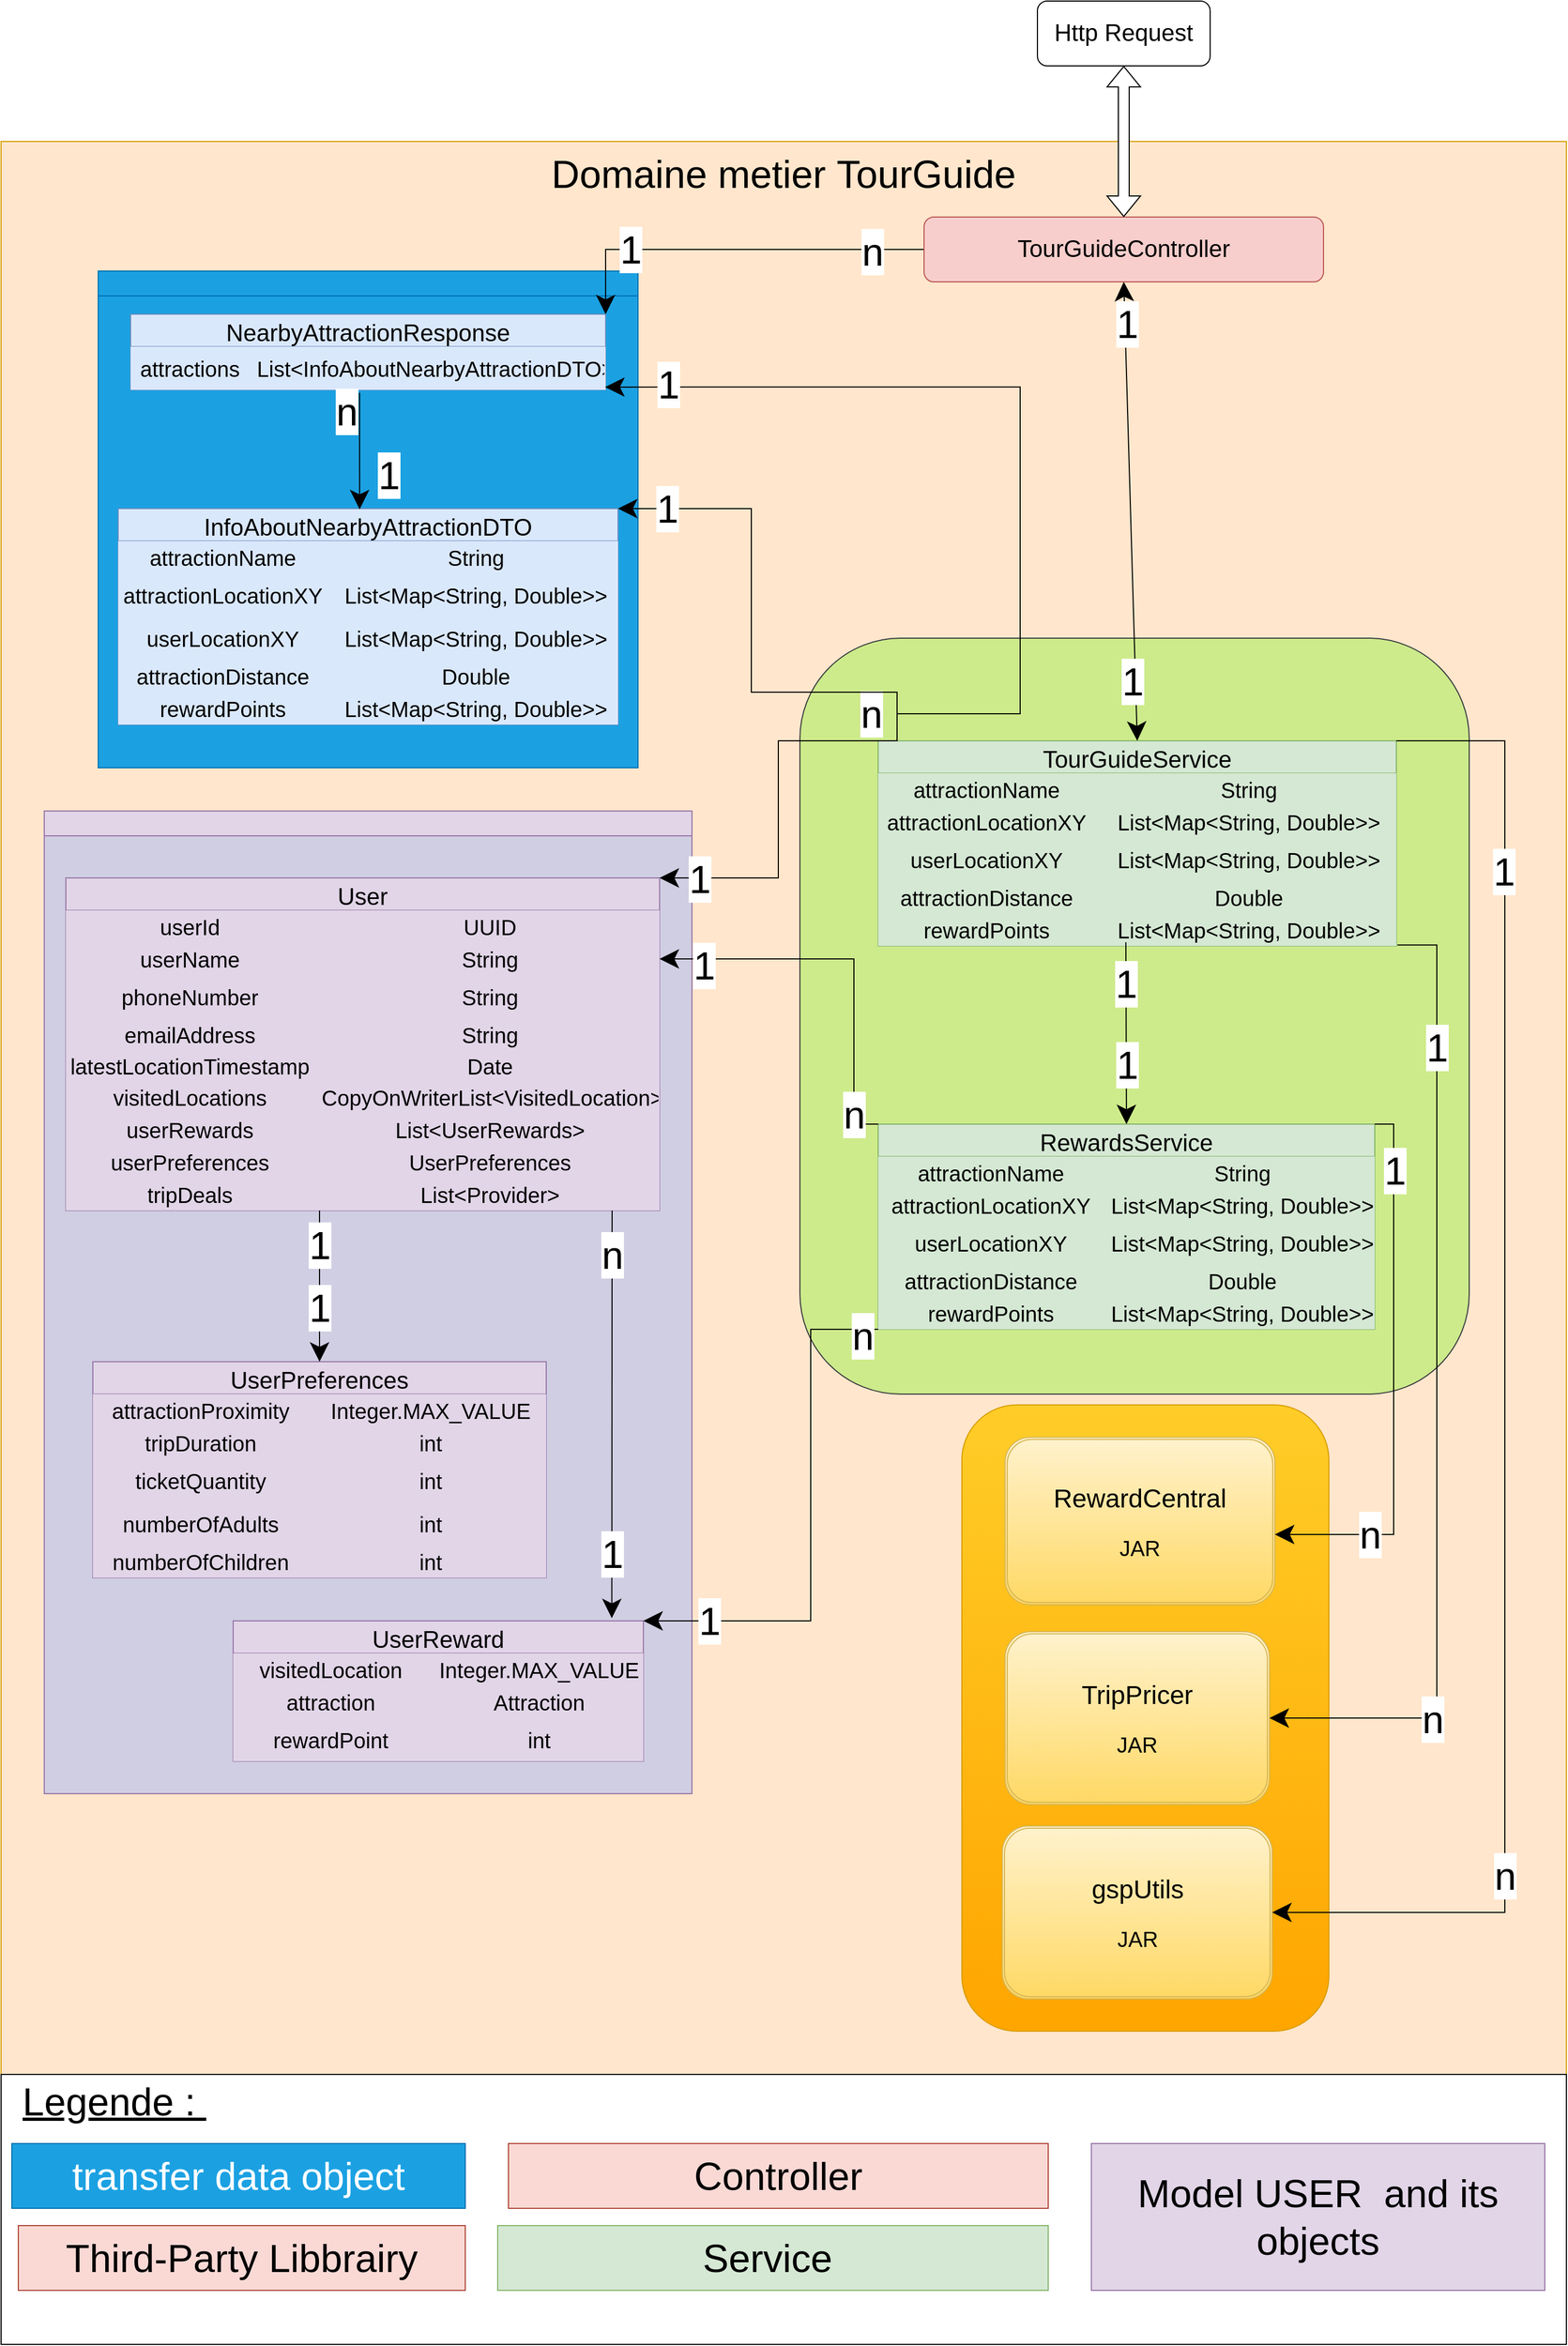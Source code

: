 <mxfile version="24.7.7">
  <diagram id="C5RBs43oDa-KdzZeNtuy" name="Page-1">
    <mxGraphModel dx="5239" dy="3099" grid="1" gridSize="10" guides="1" tooltips="1" connect="1" arrows="1" fold="1" page="1" pageScale="1" pageWidth="827" pageHeight="1169" math="0" shadow="0">
      <root>
        <mxCell id="WIyWlLk6GJQsqaUBKTNV-0" />
        <mxCell id="WIyWlLk6GJQsqaUBKTNV-1" parent="WIyWlLk6GJQsqaUBKTNV-0" />
        <mxCell id="QJFQcxRGC76zZ0UjXDR9-290" value="" style="rounded=1;whiteSpace=wrap;html=1;fillColor=#ffe6cc;strokeColor=#d79b00;fillStyle=solid;arcSize=0;" parent="WIyWlLk6GJQsqaUBKTNV-1" vertex="1">
          <mxGeometry x="-970" y="-160" width="1450" height="1790" as="geometry" />
        </mxCell>
        <mxCell id="QJFQcxRGC76zZ0UjXDR9-380" value="" style="rounded=1;whiteSpace=wrap;html=1;fillColor=#cdeb8b;strokeColor=#36393d;" parent="WIyWlLk6GJQsqaUBKTNV-1" vertex="1">
          <mxGeometry x="-230" y="300" width="620" height="700" as="geometry" />
        </mxCell>
        <mxCell id="QJFQcxRGC76zZ0UjXDR9-381" value="" style="rounded=1;whiteSpace=wrap;html=1;fillColor=#ffcd28;strokeColor=#d79b00;gradientColor=#ffa500;" parent="WIyWlLk6GJQsqaUBKTNV-1" vertex="1">
          <mxGeometry x="-80" y="1010" width="340" height="580" as="geometry" />
        </mxCell>
        <mxCell id="QJFQcxRGC76zZ0UjXDR9-47" value="TourGuideService" style="shape=table;startSize=30;container=1;collapsible=0;childLayout=tableLayout;fixedRows=1;rowLines=0;fontStyle=0;strokeColor=#82b366;fontSize=22;fillColor=#d5e8d4;" parent="WIyWlLk6GJQsqaUBKTNV-1" vertex="1">
          <mxGeometry x="-157.5" y="395" width="480" height="190" as="geometry" />
        </mxCell>
        <mxCell id="QJFQcxRGC76zZ0UjXDR9-48" value="" style="shape=tableRow;horizontal=0;startSize=0;swimlaneHead=0;swimlaneBody=0;top=0;left=0;bottom=0;right=0;collapsible=0;dropTarget=0;fillColor=none;points=[[0,0.5],[1,0.5]];portConstraint=eastwest;strokeColor=inherit;fontSize=16;" parent="QJFQcxRGC76zZ0UjXDR9-47" vertex="1">
          <mxGeometry y="30" width="480" height="30" as="geometry" />
        </mxCell>
        <mxCell id="QJFQcxRGC76zZ0UjXDR9-49" value="&lt;font style=&quot;font-size: 20px;&quot;&gt;attractionName&lt;/font&gt;" style="shape=partialRectangle;html=1;whiteSpace=wrap;connectable=0;fillColor=#d5e8d4;top=0;left=0;bottom=0;right=0;overflow=hidden;pointerEvents=1;strokeColor=#82b366;fontSize=16;" parent="QJFQcxRGC76zZ0UjXDR9-48" vertex="1">
          <mxGeometry width="200" height="30" as="geometry">
            <mxRectangle width="200" height="30" as="alternateBounds" />
          </mxGeometry>
        </mxCell>
        <mxCell id="QJFQcxRGC76zZ0UjXDR9-50" value="&lt;font style=&quot;font-size: 20px;&quot;&gt;String&lt;/font&gt;" style="shape=partialRectangle;html=1;whiteSpace=wrap;connectable=0;fillColor=#d5e8d4;top=0;left=0;bottom=0;right=0;align=center;spacingLeft=6;overflow=hidden;strokeColor=#82b366;fontSize=16;" parent="QJFQcxRGC76zZ0UjXDR9-48" vertex="1">
          <mxGeometry x="200" width="280" height="30" as="geometry">
            <mxRectangle width="280" height="30" as="alternateBounds" />
          </mxGeometry>
        </mxCell>
        <mxCell id="QJFQcxRGC76zZ0UjXDR9-51" value="" style="shape=tableRow;horizontal=0;startSize=0;swimlaneHead=0;swimlaneBody=0;top=0;left=0;bottom=0;right=0;collapsible=0;dropTarget=0;fillColor=none;points=[[0,0.5],[1,0.5]];portConstraint=eastwest;strokeColor=inherit;fontSize=16;" parent="QJFQcxRGC76zZ0UjXDR9-47" vertex="1">
          <mxGeometry y="60" width="480" height="30" as="geometry" />
        </mxCell>
        <mxCell id="QJFQcxRGC76zZ0UjXDR9-52" value="&lt;font style=&quot;font-size: 20px;&quot;&gt;attractionLocationXY&lt;/font&gt;" style="shape=partialRectangle;html=1;whiteSpace=wrap;connectable=0;fillColor=#d5e8d4;top=0;left=0;bottom=0;right=0;overflow=hidden;strokeColor=#82b366;fontSize=16;" parent="QJFQcxRGC76zZ0UjXDR9-51" vertex="1">
          <mxGeometry width="200" height="30" as="geometry">
            <mxRectangle width="200" height="30" as="alternateBounds" />
          </mxGeometry>
        </mxCell>
        <mxCell id="QJFQcxRGC76zZ0UjXDR9-53" value="&lt;font style=&quot;font-size: 20px;&quot;&gt;List&amp;lt;Map&amp;lt;String, Double&amp;gt;&amp;gt;&lt;/font&gt;" style="shape=partialRectangle;html=1;whiteSpace=wrap;connectable=0;fillColor=#d5e8d4;top=0;left=0;bottom=0;right=0;align=center;spacingLeft=6;overflow=hidden;strokeColor=#82b366;fontSize=16;" parent="QJFQcxRGC76zZ0UjXDR9-51" vertex="1">
          <mxGeometry x="200" width="280" height="30" as="geometry">
            <mxRectangle width="280" height="30" as="alternateBounds" />
          </mxGeometry>
        </mxCell>
        <mxCell id="QJFQcxRGC76zZ0UjXDR9-54" value="" style="shape=tableRow;horizontal=0;startSize=0;swimlaneHead=0;swimlaneBody=0;top=0;left=0;bottom=0;right=0;collapsible=0;dropTarget=0;fillColor=none;points=[[0,0.5],[1,0.5]];portConstraint=eastwest;strokeColor=inherit;fontSize=16;" parent="QJFQcxRGC76zZ0UjXDR9-47" vertex="1">
          <mxGeometry y="90" width="480" height="40" as="geometry" />
        </mxCell>
        <mxCell id="QJFQcxRGC76zZ0UjXDR9-55" value="&lt;font style=&quot;font-size: 20px;&quot;&gt;userLocationXY&lt;/font&gt;" style="shape=partialRectangle;html=1;whiteSpace=wrap;connectable=0;fillColor=#d5e8d4;top=0;left=0;bottom=0;right=0;overflow=hidden;strokeColor=#82b366;fontSize=16;" parent="QJFQcxRGC76zZ0UjXDR9-54" vertex="1">
          <mxGeometry width="200" height="40" as="geometry">
            <mxRectangle width="200" height="40" as="alternateBounds" />
          </mxGeometry>
        </mxCell>
        <mxCell id="QJFQcxRGC76zZ0UjXDR9-56" value="&lt;font style=&quot;font-size: 20px;&quot;&gt;List&amp;lt;Map&amp;lt;String, Double&amp;gt;&amp;gt;&lt;/font&gt;" style="shape=partialRectangle;html=1;whiteSpace=wrap;connectable=0;fillColor=#d5e8d4;top=0;left=0;bottom=0;right=0;align=center;spacingLeft=6;overflow=hidden;strokeColor=#82b366;fontSize=16;" parent="QJFQcxRGC76zZ0UjXDR9-54" vertex="1">
          <mxGeometry x="200" width="280" height="40" as="geometry">
            <mxRectangle width="280" height="40" as="alternateBounds" />
          </mxGeometry>
        </mxCell>
        <mxCell id="QJFQcxRGC76zZ0UjXDR9-57" value="" style="shape=tableRow;horizontal=0;startSize=0;swimlaneHead=0;swimlaneBody=0;top=0;left=0;bottom=0;right=0;collapsible=0;dropTarget=0;fillColor=none;points=[[0,0.5],[1,0.5]];portConstraint=eastwest;strokeColor=inherit;fontSize=16;" parent="QJFQcxRGC76zZ0UjXDR9-47" vertex="1">
          <mxGeometry y="130" width="480" height="30" as="geometry" />
        </mxCell>
        <mxCell id="QJFQcxRGC76zZ0UjXDR9-58" value="&lt;font style=&quot;font-size: 20px;&quot;&gt;attractionDistance&lt;/font&gt;" style="shape=partialRectangle;html=1;whiteSpace=wrap;connectable=0;fillColor=#d5e8d4;top=0;left=0;bottom=0;right=0;overflow=hidden;strokeColor=#82b366;fontSize=16;" parent="QJFQcxRGC76zZ0UjXDR9-57" vertex="1">
          <mxGeometry width="200" height="30" as="geometry">
            <mxRectangle width="200" height="30" as="alternateBounds" />
          </mxGeometry>
        </mxCell>
        <mxCell id="QJFQcxRGC76zZ0UjXDR9-59" value="&lt;font style=&quot;font-size: 20px;&quot;&gt;Double&lt;/font&gt;" style="shape=partialRectangle;html=1;whiteSpace=wrap;connectable=0;fillColor=#d5e8d4;top=0;left=0;bottom=0;right=0;align=center;spacingLeft=6;overflow=hidden;strokeColor=#82b366;fontSize=16;" parent="QJFQcxRGC76zZ0UjXDR9-57" vertex="1">
          <mxGeometry x="200" width="280" height="30" as="geometry">
            <mxRectangle width="280" height="30" as="alternateBounds" />
          </mxGeometry>
        </mxCell>
        <mxCell id="QJFQcxRGC76zZ0UjXDR9-60" value="" style="shape=tableRow;horizontal=0;startSize=0;swimlaneHead=0;swimlaneBody=0;top=0;left=0;bottom=0;right=0;collapsible=0;dropTarget=0;fillColor=none;points=[[0,0.5],[1,0.5]];portConstraint=eastwest;strokeColor=inherit;fontSize=16;" parent="QJFQcxRGC76zZ0UjXDR9-47" vertex="1">
          <mxGeometry y="160" width="480" height="30" as="geometry" />
        </mxCell>
        <mxCell id="QJFQcxRGC76zZ0UjXDR9-61" value="&lt;font style=&quot;font-size: 20px;&quot;&gt;rewardPoints&lt;/font&gt;" style="shape=partialRectangle;html=1;whiteSpace=wrap;connectable=0;fillColor=#d5e8d4;top=0;left=0;bottom=0;right=0;overflow=hidden;strokeColor=#82b366;fontSize=16;" parent="QJFQcxRGC76zZ0UjXDR9-60" vertex="1">
          <mxGeometry width="200" height="30" as="geometry">
            <mxRectangle width="200" height="30" as="alternateBounds" />
          </mxGeometry>
        </mxCell>
        <mxCell id="QJFQcxRGC76zZ0UjXDR9-62" value="&lt;font style=&quot;font-size: 20px;&quot;&gt;List&amp;lt;Map&amp;lt;String, Double&amp;gt;&amp;gt;&lt;/font&gt;" style="shape=partialRectangle;html=1;whiteSpace=wrap;connectable=0;fillColor=#d5e8d4;top=0;left=0;bottom=0;right=0;align=center;spacingLeft=6;overflow=hidden;strokeColor=#82b366;fontSize=16;" parent="QJFQcxRGC76zZ0UjXDR9-60" vertex="1">
          <mxGeometry x="200" width="280" height="30" as="geometry">
            <mxRectangle width="280" height="30" as="alternateBounds" />
          </mxGeometry>
        </mxCell>
        <mxCell id="QJFQcxRGC76zZ0UjXDR9-117" value="&lt;font style=&quot;font-size: 24px;&quot;&gt;gspUtils&lt;/font&gt;&lt;div&gt;&lt;font size=&quot;3&quot;&gt;&lt;br&gt;&lt;/font&gt;&lt;/div&gt;&lt;div&gt;&lt;font style=&quot;font-size: 20px;&quot;&gt;JAR&lt;/font&gt;&lt;/div&gt;" style="shape=ext;double=1;rounded=1;whiteSpace=wrap;html=1;fillColor=#fff2cc;gradientColor=#ffd966;strokeColor=#d6b656;" parent="WIyWlLk6GJQsqaUBKTNV-1" vertex="1">
          <mxGeometry x="-42.5" y="1400" width="250" height="160" as="geometry" />
        </mxCell>
        <mxCell id="QJFQcxRGC76zZ0UjXDR9-118" value="&lt;font style=&quot;font-size: 24px;&quot;&gt;RewardCentral&lt;/font&gt;&lt;div&gt;&lt;font size=&quot;3&quot;&gt;&lt;br&gt;&lt;/font&gt;&lt;/div&gt;&lt;div&gt;&lt;font style=&quot;font-size: 20px;&quot;&gt;JAR&lt;/font&gt;&lt;/div&gt;" style="shape=ext;double=1;rounded=1;whiteSpace=wrap;html=1;fillColor=#fff2cc;gradientColor=#ffd966;strokeColor=#d6b656;" parent="WIyWlLk6GJQsqaUBKTNV-1" vertex="1">
          <mxGeometry x="-40" y="1040" width="250" height="155" as="geometry" />
        </mxCell>
        <mxCell id="QJFQcxRGC76zZ0UjXDR9-119" value="&lt;font style=&quot;font-size: 24px;&quot;&gt;TripPricer&lt;/font&gt;&lt;div&gt;&lt;font size=&quot;3&quot;&gt;&lt;br&gt;&lt;/font&gt;&lt;/div&gt;&lt;div&gt;&lt;font style=&quot;font-size: 20px;&quot;&gt;JAR&lt;/font&gt;&lt;/div&gt;" style="shape=ext;double=1;rounded=1;whiteSpace=wrap;html=1;fillColor=#fff2cc;gradientColor=#ffd966;strokeColor=#d6b656;" parent="WIyWlLk6GJQsqaUBKTNV-1" vertex="1">
          <mxGeometry x="-40" y="1220" width="245" height="160" as="geometry" />
        </mxCell>
        <mxCell id="QJFQcxRGC76zZ0UjXDR9-120" value="RewardsService" style="shape=table;startSize=30;container=1;collapsible=0;childLayout=tableLayout;fixedRows=1;rowLines=0;fontStyle=0;strokeColor=#82b366;fontSize=22;fillColor=#d5e8d4;" parent="WIyWlLk6GJQsqaUBKTNV-1" vertex="1">
          <mxGeometry x="-157.5" y="750" width="460" height="190" as="geometry" />
        </mxCell>
        <mxCell id="QJFQcxRGC76zZ0UjXDR9-121" value="" style="shape=tableRow;horizontal=0;startSize=0;swimlaneHead=0;swimlaneBody=0;top=0;left=0;bottom=0;right=0;collapsible=0;dropTarget=0;fillColor=none;points=[[0,0.5],[1,0.5]];portConstraint=eastwest;strokeColor=inherit;fontSize=16;" parent="QJFQcxRGC76zZ0UjXDR9-120" vertex="1">
          <mxGeometry y="30" width="460" height="30" as="geometry" />
        </mxCell>
        <mxCell id="QJFQcxRGC76zZ0UjXDR9-122" value="&lt;font style=&quot;font-size: 20px;&quot;&gt;attractionName&lt;/font&gt;" style="shape=partialRectangle;html=1;whiteSpace=wrap;connectable=0;fillColor=#d5e8d4;top=0;left=0;bottom=0;right=0;overflow=hidden;pointerEvents=1;strokeColor=#82b366;fontSize=16;" parent="QJFQcxRGC76zZ0UjXDR9-121" vertex="1">
          <mxGeometry width="208" height="30" as="geometry">
            <mxRectangle width="208" height="30" as="alternateBounds" />
          </mxGeometry>
        </mxCell>
        <mxCell id="QJFQcxRGC76zZ0UjXDR9-123" value="&lt;font style=&quot;font-size: 20px;&quot;&gt;String&lt;/font&gt;" style="shape=partialRectangle;html=1;whiteSpace=wrap;connectable=0;fillColor=#d5e8d4;top=0;left=0;bottom=0;right=0;align=center;spacingLeft=6;overflow=hidden;strokeColor=#82b366;fontSize=16;" parent="QJFQcxRGC76zZ0UjXDR9-121" vertex="1">
          <mxGeometry x="208" width="252" height="30" as="geometry">
            <mxRectangle width="252" height="30" as="alternateBounds" />
          </mxGeometry>
        </mxCell>
        <mxCell id="QJFQcxRGC76zZ0UjXDR9-124" value="" style="shape=tableRow;horizontal=0;startSize=0;swimlaneHead=0;swimlaneBody=0;top=0;left=0;bottom=0;right=0;collapsible=0;dropTarget=0;fillColor=none;points=[[0,0.5],[1,0.5]];portConstraint=eastwest;strokeColor=inherit;fontSize=16;" parent="QJFQcxRGC76zZ0UjXDR9-120" vertex="1">
          <mxGeometry y="60" width="460" height="30" as="geometry" />
        </mxCell>
        <mxCell id="QJFQcxRGC76zZ0UjXDR9-125" value="&lt;font style=&quot;font-size: 20px;&quot;&gt;attractionLocationXY&lt;/font&gt;" style="shape=partialRectangle;html=1;whiteSpace=wrap;connectable=0;fillColor=#d5e8d4;top=0;left=0;bottom=0;right=0;overflow=hidden;strokeColor=#82b366;fontSize=16;" parent="QJFQcxRGC76zZ0UjXDR9-124" vertex="1">
          <mxGeometry width="208" height="30" as="geometry">
            <mxRectangle width="208" height="30" as="alternateBounds" />
          </mxGeometry>
        </mxCell>
        <mxCell id="QJFQcxRGC76zZ0UjXDR9-126" value="&lt;font style=&quot;font-size: 20px;&quot;&gt;List&amp;lt;Map&amp;lt;String, Double&amp;gt;&amp;gt;&lt;/font&gt;" style="shape=partialRectangle;html=1;whiteSpace=wrap;connectable=0;fillColor=#d5e8d4;top=0;left=0;bottom=0;right=0;align=center;spacingLeft=6;overflow=hidden;strokeColor=#82b366;fontSize=16;" parent="QJFQcxRGC76zZ0UjXDR9-124" vertex="1">
          <mxGeometry x="208" width="252" height="30" as="geometry">
            <mxRectangle width="252" height="30" as="alternateBounds" />
          </mxGeometry>
        </mxCell>
        <mxCell id="QJFQcxRGC76zZ0UjXDR9-127" value="" style="shape=tableRow;horizontal=0;startSize=0;swimlaneHead=0;swimlaneBody=0;top=0;left=0;bottom=0;right=0;collapsible=0;dropTarget=0;fillColor=none;points=[[0,0.5],[1,0.5]];portConstraint=eastwest;strokeColor=inherit;fontSize=16;" parent="QJFQcxRGC76zZ0UjXDR9-120" vertex="1">
          <mxGeometry y="90" width="460" height="40" as="geometry" />
        </mxCell>
        <mxCell id="QJFQcxRGC76zZ0UjXDR9-128" value="&lt;font style=&quot;font-size: 20px;&quot;&gt;userLocationXY&lt;/font&gt;" style="shape=partialRectangle;html=1;whiteSpace=wrap;connectable=0;fillColor=#d5e8d4;top=0;left=0;bottom=0;right=0;overflow=hidden;strokeColor=#82b366;fontSize=16;" parent="QJFQcxRGC76zZ0UjXDR9-127" vertex="1">
          <mxGeometry width="208" height="40" as="geometry">
            <mxRectangle width="208" height="40" as="alternateBounds" />
          </mxGeometry>
        </mxCell>
        <mxCell id="QJFQcxRGC76zZ0UjXDR9-129" value="&lt;font style=&quot;font-size: 20px;&quot;&gt;List&amp;lt;Map&amp;lt;String, Double&amp;gt;&amp;gt;&lt;/font&gt;" style="shape=partialRectangle;html=1;whiteSpace=wrap;connectable=0;fillColor=#d5e8d4;top=0;left=0;bottom=0;right=0;align=center;spacingLeft=6;overflow=hidden;strokeColor=#82b366;fontSize=16;" parent="QJFQcxRGC76zZ0UjXDR9-127" vertex="1">
          <mxGeometry x="208" width="252" height="40" as="geometry">
            <mxRectangle width="252" height="40" as="alternateBounds" />
          </mxGeometry>
        </mxCell>
        <mxCell id="QJFQcxRGC76zZ0UjXDR9-130" value="" style="shape=tableRow;horizontal=0;startSize=0;swimlaneHead=0;swimlaneBody=0;top=0;left=0;bottom=0;right=0;collapsible=0;dropTarget=0;fillColor=none;points=[[0,0.5],[1,0.5]];portConstraint=eastwest;strokeColor=inherit;fontSize=16;" parent="QJFQcxRGC76zZ0UjXDR9-120" vertex="1">
          <mxGeometry y="130" width="460" height="30" as="geometry" />
        </mxCell>
        <mxCell id="QJFQcxRGC76zZ0UjXDR9-131" value="&lt;font style=&quot;font-size: 20px;&quot;&gt;attractionDistance&lt;/font&gt;" style="shape=partialRectangle;html=1;whiteSpace=wrap;connectable=0;fillColor=#d5e8d4;top=0;left=0;bottom=0;right=0;overflow=hidden;strokeColor=#82b366;fontSize=16;" parent="QJFQcxRGC76zZ0UjXDR9-130" vertex="1">
          <mxGeometry width="208" height="30" as="geometry">
            <mxRectangle width="208" height="30" as="alternateBounds" />
          </mxGeometry>
        </mxCell>
        <mxCell id="QJFQcxRGC76zZ0UjXDR9-132" value="&lt;font style=&quot;font-size: 20px;&quot;&gt;Double&lt;/font&gt;" style="shape=partialRectangle;html=1;whiteSpace=wrap;connectable=0;fillColor=#d5e8d4;top=0;left=0;bottom=0;right=0;align=center;spacingLeft=6;overflow=hidden;strokeColor=#82b366;fontSize=16;" parent="QJFQcxRGC76zZ0UjXDR9-130" vertex="1">
          <mxGeometry x="208" width="252" height="30" as="geometry">
            <mxRectangle width="252" height="30" as="alternateBounds" />
          </mxGeometry>
        </mxCell>
        <mxCell id="QJFQcxRGC76zZ0UjXDR9-133" value="" style="shape=tableRow;horizontal=0;startSize=0;swimlaneHead=0;swimlaneBody=0;top=0;left=0;bottom=0;right=0;collapsible=0;dropTarget=0;fillColor=none;points=[[0,0.5],[1,0.5]];portConstraint=eastwest;strokeColor=inherit;fontSize=16;" parent="QJFQcxRGC76zZ0UjXDR9-120" vertex="1">
          <mxGeometry y="160" width="460" height="30" as="geometry" />
        </mxCell>
        <mxCell id="QJFQcxRGC76zZ0UjXDR9-134" value="&lt;font style=&quot;font-size: 20px;&quot;&gt;rewardPoints&lt;/font&gt;" style="shape=partialRectangle;html=1;whiteSpace=wrap;connectable=0;fillColor=#d5e8d4;top=0;left=0;bottom=0;right=0;overflow=hidden;strokeColor=#82b366;fontSize=16;" parent="QJFQcxRGC76zZ0UjXDR9-133" vertex="1">
          <mxGeometry width="208" height="30" as="geometry">
            <mxRectangle width="208" height="30" as="alternateBounds" />
          </mxGeometry>
        </mxCell>
        <mxCell id="QJFQcxRGC76zZ0UjXDR9-135" value="&lt;font style=&quot;font-size: 20px;&quot;&gt;List&amp;lt;Map&amp;lt;String, Double&amp;gt;&amp;gt;&lt;/font&gt;" style="shape=partialRectangle;html=1;whiteSpace=wrap;connectable=0;fillColor=#d5e8d4;top=0;left=0;bottom=0;right=0;align=center;spacingLeft=6;overflow=hidden;strokeColor=#82b366;fontSize=16;" parent="QJFQcxRGC76zZ0UjXDR9-133" vertex="1">
          <mxGeometry x="208" width="252" height="30" as="geometry">
            <mxRectangle width="252" height="30" as="alternateBounds" />
          </mxGeometry>
        </mxCell>
        <mxCell id="QJFQcxRGC76zZ0UjXDR9-139" value="" style="group;movable=1;resizable=1;rotatable=1;deletable=1;editable=1;locked=0;connectable=1;fillColor=#1ba1e2;fontColor=#ffffff;strokeColor=#006EAF;" parent="WIyWlLk6GJQsqaUBKTNV-1" vertex="1" connectable="0">
          <mxGeometry x="-880" y="-40" width="500" height="460" as="geometry" />
        </mxCell>
        <mxCell id="QJFQcxRGC76zZ0UjXDR9-5" value="InfoAboutNearbyAttractionDTO" style="shape=table;startSize=30;container=1;collapsible=0;childLayout=tableLayout;fixedRows=1;rowLines=0;fontStyle=0;strokeColor=#6c8ebf;fontSize=22;fillColor=#dae8fc;fillStyle=auto;" parent="QJFQcxRGC76zZ0UjXDR9-139" vertex="1">
          <mxGeometry x="18.5" y="220" width="463" height="200" as="geometry" />
        </mxCell>
        <mxCell id="QJFQcxRGC76zZ0UjXDR9-6" value="" style="shape=tableRow;horizontal=0;startSize=0;swimlaneHead=0;swimlaneBody=0;top=0;left=0;bottom=0;right=0;collapsible=0;dropTarget=0;fillColor=none;points=[[0,0.5],[1,0.5]];portConstraint=eastwest;strokeColor=inherit;fontSize=16;" parent="QJFQcxRGC76zZ0UjXDR9-5" vertex="1">
          <mxGeometry y="30" width="463" height="30" as="geometry" />
        </mxCell>
        <mxCell id="QJFQcxRGC76zZ0UjXDR9-7" value="&lt;font style=&quot;font-size: 20px;&quot;&gt;attractionName&lt;/font&gt;" style="shape=partialRectangle;html=1;whiteSpace=wrap;connectable=0;fillColor=#dae8fc;top=0;left=0;bottom=0;right=0;overflow=hidden;pointerEvents=1;strokeColor=#6c8ebf;fontSize=16;" parent="QJFQcxRGC76zZ0UjXDR9-6" vertex="1">
          <mxGeometry width="193" height="30" as="geometry">
            <mxRectangle width="193" height="30" as="alternateBounds" />
          </mxGeometry>
        </mxCell>
        <mxCell id="QJFQcxRGC76zZ0UjXDR9-8" value="&lt;font style=&quot;font-size: 20px;&quot;&gt;String&lt;/font&gt;" style="shape=partialRectangle;html=1;whiteSpace=wrap;connectable=0;fillColor=#dae8fc;top=0;left=0;bottom=0;right=0;align=center;spacingLeft=6;overflow=hidden;strokeColor=#6c8ebf;fontSize=16;" parent="QJFQcxRGC76zZ0UjXDR9-6" vertex="1">
          <mxGeometry x="193" width="270" height="30" as="geometry">
            <mxRectangle width="270" height="30" as="alternateBounds" />
          </mxGeometry>
        </mxCell>
        <mxCell id="QJFQcxRGC76zZ0UjXDR9-9" value="" style="shape=tableRow;horizontal=0;startSize=0;swimlaneHead=0;swimlaneBody=0;top=0;left=0;bottom=0;right=0;collapsible=0;dropTarget=0;fillColor=none;points=[[0,0.5],[1,0.5]];portConstraint=eastwest;strokeColor=inherit;fontSize=16;" parent="QJFQcxRGC76zZ0UjXDR9-5" vertex="1">
          <mxGeometry y="60" width="463" height="40" as="geometry" />
        </mxCell>
        <mxCell id="QJFQcxRGC76zZ0UjXDR9-10" value="&lt;font style=&quot;font-size: 20px;&quot;&gt;attractionLocationXY&lt;/font&gt;" style="shape=partialRectangle;html=1;whiteSpace=wrap;connectable=0;fillColor=#dae8fc;top=0;left=0;bottom=0;right=0;overflow=hidden;strokeColor=#6c8ebf;fontSize=16;" parent="QJFQcxRGC76zZ0UjXDR9-9" vertex="1">
          <mxGeometry width="193" height="40" as="geometry">
            <mxRectangle width="193" height="40" as="alternateBounds" />
          </mxGeometry>
        </mxCell>
        <mxCell id="QJFQcxRGC76zZ0UjXDR9-11" value="&lt;font style=&quot;font-size: 20px;&quot;&gt;List&amp;lt;Map&amp;lt;String, Double&amp;gt;&amp;gt;&lt;/font&gt;" style="shape=partialRectangle;html=1;whiteSpace=wrap;connectable=0;fillColor=#dae8fc;top=0;left=0;bottom=0;right=0;align=center;spacingLeft=6;overflow=hidden;strokeColor=#6c8ebf;fontSize=16;" parent="QJFQcxRGC76zZ0UjXDR9-9" vertex="1">
          <mxGeometry x="193" width="270" height="40" as="geometry">
            <mxRectangle width="270" height="40" as="alternateBounds" />
          </mxGeometry>
        </mxCell>
        <mxCell id="QJFQcxRGC76zZ0UjXDR9-12" value="" style="shape=tableRow;horizontal=0;startSize=0;swimlaneHead=0;swimlaneBody=0;top=0;left=0;bottom=0;right=0;collapsible=0;dropTarget=0;fillColor=none;points=[[0,0.5],[1,0.5]];portConstraint=eastwest;strokeColor=inherit;fontSize=16;" parent="QJFQcxRGC76zZ0UjXDR9-5" vertex="1">
          <mxGeometry y="100" width="463" height="40" as="geometry" />
        </mxCell>
        <mxCell id="QJFQcxRGC76zZ0UjXDR9-13" value="&lt;font style=&quot;font-size: 20px;&quot;&gt;userLocationXY&lt;/font&gt;" style="shape=partialRectangle;html=1;whiteSpace=wrap;connectable=0;fillColor=#dae8fc;top=0;left=0;bottom=0;right=0;overflow=hidden;strokeColor=#6c8ebf;fontSize=16;" parent="QJFQcxRGC76zZ0UjXDR9-12" vertex="1">
          <mxGeometry width="193" height="40" as="geometry">
            <mxRectangle width="193" height="40" as="alternateBounds" />
          </mxGeometry>
        </mxCell>
        <mxCell id="QJFQcxRGC76zZ0UjXDR9-14" value="&lt;font style=&quot;font-size: 20px;&quot;&gt;List&amp;lt;Map&amp;lt;String, Double&amp;gt;&amp;gt;&lt;/font&gt;" style="shape=partialRectangle;html=1;whiteSpace=wrap;connectable=0;fillColor=#dae8fc;top=0;left=0;bottom=0;right=0;align=center;spacingLeft=6;overflow=hidden;strokeColor=#6c8ebf;fontSize=16;" parent="QJFQcxRGC76zZ0UjXDR9-12" vertex="1">
          <mxGeometry x="193" width="270" height="40" as="geometry">
            <mxRectangle width="270" height="40" as="alternateBounds" />
          </mxGeometry>
        </mxCell>
        <mxCell id="QJFQcxRGC76zZ0UjXDR9-18" value="" style="shape=tableRow;horizontal=0;startSize=0;swimlaneHead=0;swimlaneBody=0;top=0;left=0;bottom=0;right=0;collapsible=0;dropTarget=0;fillColor=none;points=[[0,0.5],[1,0.5]];portConstraint=eastwest;strokeColor=inherit;fontSize=16;" parent="QJFQcxRGC76zZ0UjXDR9-5" vertex="1">
          <mxGeometry y="140" width="463" height="30" as="geometry" />
        </mxCell>
        <mxCell id="QJFQcxRGC76zZ0UjXDR9-19" value="&lt;font style=&quot;font-size: 20px;&quot;&gt;attractionDistance&lt;/font&gt;" style="shape=partialRectangle;html=1;whiteSpace=wrap;connectable=0;fillColor=#dae8fc;top=0;left=0;bottom=0;right=0;overflow=hidden;strokeColor=#6c8ebf;fontSize=16;" parent="QJFQcxRGC76zZ0UjXDR9-18" vertex="1">
          <mxGeometry width="193" height="30" as="geometry">
            <mxRectangle width="193" height="30" as="alternateBounds" />
          </mxGeometry>
        </mxCell>
        <mxCell id="QJFQcxRGC76zZ0UjXDR9-20" value="&lt;font style=&quot;font-size: 20px;&quot;&gt;Double&lt;/font&gt;" style="shape=partialRectangle;html=1;whiteSpace=wrap;connectable=0;fillColor=#dae8fc;top=0;left=0;bottom=0;right=0;align=center;spacingLeft=6;overflow=hidden;strokeColor=#6c8ebf;fontSize=16;" parent="QJFQcxRGC76zZ0UjXDR9-18" vertex="1">
          <mxGeometry x="193" width="270" height="30" as="geometry">
            <mxRectangle width="270" height="30" as="alternateBounds" />
          </mxGeometry>
        </mxCell>
        <mxCell id="QJFQcxRGC76zZ0UjXDR9-21" value="" style="shape=tableRow;horizontal=0;startSize=0;swimlaneHead=0;swimlaneBody=0;top=0;left=0;bottom=0;right=0;collapsible=0;dropTarget=0;fillColor=none;points=[[0,0.5],[1,0.5]];portConstraint=eastwest;strokeColor=inherit;fontSize=16;" parent="QJFQcxRGC76zZ0UjXDR9-5" vertex="1">
          <mxGeometry y="170" width="463" height="30" as="geometry" />
        </mxCell>
        <mxCell id="QJFQcxRGC76zZ0UjXDR9-22" value="&lt;font style=&quot;font-size: 20px;&quot;&gt;rewardPoints&lt;/font&gt;" style="shape=partialRectangle;html=1;whiteSpace=wrap;connectable=0;fillColor=#dae8fc;top=0;left=0;bottom=0;right=0;overflow=hidden;strokeColor=#6c8ebf;fontSize=16;" parent="QJFQcxRGC76zZ0UjXDR9-21" vertex="1">
          <mxGeometry width="193" height="30" as="geometry">
            <mxRectangle width="193" height="30" as="alternateBounds" />
          </mxGeometry>
        </mxCell>
        <mxCell id="QJFQcxRGC76zZ0UjXDR9-23" value="&lt;font style=&quot;font-size: 20px;&quot;&gt;List&amp;lt;Map&amp;lt;String, Double&amp;gt;&amp;gt;&lt;/font&gt;" style="shape=partialRectangle;html=1;whiteSpace=wrap;connectable=0;fillColor=#dae8fc;top=0;left=0;bottom=0;right=0;align=center;spacingLeft=6;overflow=hidden;strokeColor=#6c8ebf;fontSize=16;" parent="QJFQcxRGC76zZ0UjXDR9-21" vertex="1">
          <mxGeometry x="193" width="270" height="30" as="geometry">
            <mxRectangle width="270" height="30" as="alternateBounds" />
          </mxGeometry>
        </mxCell>
        <mxCell id="QJFQcxRGC76zZ0UjXDR9-138" value="" style="swimlane;whiteSpace=wrap;html=1;movable=1;resizable=1;rotatable=1;deletable=1;editable=1;locked=0;connectable=1;fillColor=#1ba1e2;fillStyle=solid;fontColor=#ffffff;strokeColor=#006EAF;" parent="QJFQcxRGC76zZ0UjXDR9-139" vertex="1">
          <mxGeometry width="500" height="460" as="geometry" />
        </mxCell>
        <mxCell id="QJFQcxRGC76zZ0UjXDR9-24" value="NearbyAttractionResponse" style="shape=table;startSize=30;container=1;collapsible=0;childLayout=tableLayout;fixedRows=1;rowLines=0;fontStyle=0;strokeColor=#6c8ebf;fontSize=22;fillColor=#dae8fc;" parent="QJFQcxRGC76zZ0UjXDR9-138" vertex="1">
          <mxGeometry x="30" y="40" width="440" height="70" as="geometry" />
        </mxCell>
        <mxCell id="QJFQcxRGC76zZ0UjXDR9-25" value="" style="shape=tableRow;horizontal=0;startSize=0;swimlaneHead=0;swimlaneBody=0;top=0;left=0;bottom=0;right=0;collapsible=0;dropTarget=0;fillColor=#dae8fc;points=[[0,0.5],[1,0.5]];portConstraint=eastwest;strokeColor=#6c8ebf;fontSize=16;" parent="QJFQcxRGC76zZ0UjXDR9-24" vertex="1">
          <mxGeometry y="30" width="440" height="40" as="geometry" />
        </mxCell>
        <mxCell id="QJFQcxRGC76zZ0UjXDR9-26" value="&lt;font style=&quot;font-size: 20px;&quot;&gt;attractions&lt;/font&gt;" style="shape=partialRectangle;html=1;whiteSpace=wrap;connectable=0;fillColor=none;top=0;left=0;bottom=0;right=0;overflow=hidden;pointerEvents=1;strokeColor=inherit;fontSize=16;" parent="QJFQcxRGC76zZ0UjXDR9-25" vertex="1">
          <mxGeometry width="110" height="40" as="geometry">
            <mxRectangle width="110" height="40" as="alternateBounds" />
          </mxGeometry>
        </mxCell>
        <mxCell id="QJFQcxRGC76zZ0UjXDR9-27" value="&lt;font style=&quot;font-size: 20px;&quot;&gt;List&amp;lt;InfoAboutNearbyAttractionDTO&amp;gt;&lt;/font&gt;" style="shape=partialRectangle;html=1;whiteSpace=wrap;connectable=0;fillColor=none;top=0;left=0;bottom=0;right=0;align=center;spacingLeft=6;overflow=hidden;strokeColor=inherit;fontSize=16;" parent="QJFQcxRGC76zZ0UjXDR9-25" vertex="1">
          <mxGeometry x="110" width="330" height="40" as="geometry">
            <mxRectangle width="330" height="40" as="alternateBounds" />
          </mxGeometry>
        </mxCell>
        <mxCell id="QJFQcxRGC76zZ0UjXDR9-140" value="" style="endArrow=none;html=1;rounded=0;entryX=0.482;entryY=1.068;entryDx=0;entryDy=0;entryPerimeter=0;exitX=0.483;exitY=0.003;exitDx=0;exitDy=0;exitPerimeter=0;endFill=0;startArrow=classic;startFill=1;endSize=6;startSize=15;" parent="QJFQcxRGC76zZ0UjXDR9-139" source="QJFQcxRGC76zZ0UjXDR9-5" target="QJFQcxRGC76zZ0UjXDR9-25" edge="1">
          <mxGeometry width="50" height="50" relative="1" as="geometry">
            <mxPoint x="243" y="210" as="sourcePoint" />
            <mxPoint x="570" y="300" as="targetPoint" />
          </mxGeometry>
        </mxCell>
        <mxCell id="QJFQcxRGC76zZ0UjXDR9-141" value="&lt;font style=&quot;font-size: 36px;&quot;&gt;1&lt;/font&gt;" style="edgeLabel;html=1;align=center;verticalAlign=middle;resizable=0;points=[];" parent="QJFQcxRGC76zZ0UjXDR9-140" vertex="1" connectable="0">
          <mxGeometry x="-0.626" relative="1" as="geometry">
            <mxPoint x="27" y="-12" as="offset" />
          </mxGeometry>
        </mxCell>
        <mxCell id="QJFQcxRGC76zZ0UjXDR9-142" value="&lt;font style=&quot;font-size: 36px;&quot;&gt;n&lt;/font&gt;" style="edgeLabel;html=1;align=center;verticalAlign=middle;resizable=0;points=[];" parent="QJFQcxRGC76zZ0UjXDR9-140" vertex="1" connectable="0">
          <mxGeometry x="0.504" y="1" relative="1" as="geometry">
            <mxPoint x="-11" y="-10" as="offset" />
          </mxGeometry>
        </mxCell>
        <mxCell id="QJFQcxRGC76zZ0UjXDR9-234" value="" style="group;fillColor=#d0cee2;strokeColor=#56517e;" parent="WIyWlLk6GJQsqaUBKTNV-1" vertex="1" connectable="0">
          <mxGeometry x="-930" y="460" width="600" height="910" as="geometry" />
        </mxCell>
        <mxCell id="QJFQcxRGC76zZ0UjXDR9-210" value="" style="swimlane;whiteSpace=wrap;html=1;fillColor=#e1d5e7;strokeColor=#9673a6;" parent="QJFQcxRGC76zZ0UjXDR9-234" vertex="1">
          <mxGeometry width="600" height="910" as="geometry" />
        </mxCell>
        <mxCell id="QJFQcxRGC76zZ0UjXDR9-178" value="UserPreferences" style="shape=table;startSize=30;container=1;collapsible=0;childLayout=tableLayout;fixedRows=1;rowLines=0;fontStyle=0;strokeColor=#9673a6;fontSize=22;fillColor=#e1d5e7;" parent="QJFQcxRGC76zZ0UjXDR9-210" vertex="1">
          <mxGeometry x="45" y="510" width="420" height="200.0" as="geometry" />
        </mxCell>
        <mxCell id="QJFQcxRGC76zZ0UjXDR9-179" value="" style="shape=tableRow;horizontal=0;startSize=0;swimlaneHead=0;swimlaneBody=0;top=0;left=0;bottom=0;right=0;collapsible=0;dropTarget=0;fillColor=none;points=[[0,0.5],[1,0.5]];portConstraint=eastwest;strokeColor=inherit;fontSize=16;" parent="QJFQcxRGC76zZ0UjXDR9-178" vertex="1">
          <mxGeometry y="30" width="420" height="30" as="geometry" />
        </mxCell>
        <mxCell id="QJFQcxRGC76zZ0UjXDR9-180" value="&lt;font style=&quot;font-size: 20px;&quot;&gt;attractionProximity&lt;/font&gt;" style="shape=partialRectangle;html=1;whiteSpace=wrap;connectable=0;fillColor=#e1d5e7;top=0;left=0;bottom=0;right=0;overflow=hidden;pointerEvents=1;strokeColor=#9673a6;fontSize=16;" parent="QJFQcxRGC76zZ0UjXDR9-179" vertex="1">
          <mxGeometry width="200" height="30" as="geometry">
            <mxRectangle width="200" height="30" as="alternateBounds" />
          </mxGeometry>
        </mxCell>
        <mxCell id="QJFQcxRGC76zZ0UjXDR9-181" value="&lt;font style=&quot;font-size: 20px;&quot;&gt;Integer.MAX_VALUE&lt;/font&gt;" style="shape=partialRectangle;html=1;whiteSpace=wrap;connectable=0;fillColor=#e1d5e7;top=0;left=0;bottom=0;right=0;align=center;spacingLeft=6;overflow=hidden;strokeColor=#9673a6;fontSize=16;" parent="QJFQcxRGC76zZ0UjXDR9-179" vertex="1">
          <mxGeometry x="200" width="220" height="30" as="geometry">
            <mxRectangle width="220" height="30" as="alternateBounds" />
          </mxGeometry>
        </mxCell>
        <mxCell id="QJFQcxRGC76zZ0UjXDR9-182" value="" style="shape=tableRow;horizontal=0;startSize=0;swimlaneHead=0;swimlaneBody=0;top=0;left=0;bottom=0;right=0;collapsible=0;dropTarget=0;fillColor=none;points=[[0,0.5],[1,0.5]];portConstraint=eastwest;strokeColor=inherit;fontSize=16;" parent="QJFQcxRGC76zZ0UjXDR9-178" vertex="1">
          <mxGeometry y="60" width="420" height="30" as="geometry" />
        </mxCell>
        <mxCell id="QJFQcxRGC76zZ0UjXDR9-183" value="&lt;font style=&quot;font-size: 20px;&quot;&gt;tripDuration&lt;/font&gt;" style="shape=partialRectangle;html=1;whiteSpace=wrap;connectable=0;fillColor=#e1d5e7;top=0;left=0;bottom=0;right=0;overflow=hidden;strokeColor=#9673a6;fontSize=16;" parent="QJFQcxRGC76zZ0UjXDR9-182" vertex="1">
          <mxGeometry width="200" height="30" as="geometry">
            <mxRectangle width="200" height="30" as="alternateBounds" />
          </mxGeometry>
        </mxCell>
        <mxCell id="QJFQcxRGC76zZ0UjXDR9-184" value="&lt;font style=&quot;font-size: 20px;&quot;&gt;int&lt;/font&gt;" style="shape=partialRectangle;html=1;whiteSpace=wrap;connectable=0;fillColor=#e1d5e7;top=0;left=0;bottom=0;right=0;align=center;spacingLeft=6;overflow=hidden;strokeColor=#9673a6;fontSize=16;" parent="QJFQcxRGC76zZ0UjXDR9-182" vertex="1">
          <mxGeometry x="200" width="220" height="30" as="geometry">
            <mxRectangle width="220" height="30" as="alternateBounds" />
          </mxGeometry>
        </mxCell>
        <mxCell id="QJFQcxRGC76zZ0UjXDR9-185" value="" style="shape=tableRow;horizontal=0;startSize=0;swimlaneHead=0;swimlaneBody=0;top=0;left=0;bottom=0;right=0;collapsible=0;dropTarget=0;fillColor=none;points=[[0,0.5],[1,0.5]];portConstraint=eastwest;strokeColor=inherit;fontSize=16;" parent="QJFQcxRGC76zZ0UjXDR9-178" vertex="1">
          <mxGeometry y="90" width="420" height="40" as="geometry" />
        </mxCell>
        <mxCell id="QJFQcxRGC76zZ0UjXDR9-186" value="&lt;font style=&quot;font-size: 20px;&quot;&gt;ticketQuantity&lt;/font&gt;" style="shape=partialRectangle;html=1;whiteSpace=wrap;connectable=0;fillColor=#e1d5e7;top=0;left=0;bottom=0;right=0;overflow=hidden;strokeColor=#9673a6;fontSize=16;" parent="QJFQcxRGC76zZ0UjXDR9-185" vertex="1">
          <mxGeometry width="200" height="40" as="geometry">
            <mxRectangle width="200" height="40" as="alternateBounds" />
          </mxGeometry>
        </mxCell>
        <mxCell id="QJFQcxRGC76zZ0UjXDR9-187" value="&lt;font style=&quot;font-size: 20px;&quot;&gt;int&lt;/font&gt;" style="shape=partialRectangle;html=1;whiteSpace=wrap;connectable=0;fillColor=#e1d5e7;top=0;left=0;bottom=0;right=0;align=center;spacingLeft=6;overflow=hidden;strokeColor=#9673a6;fontSize=16;" parent="QJFQcxRGC76zZ0UjXDR9-185" vertex="1">
          <mxGeometry x="200" width="220" height="40" as="geometry">
            <mxRectangle width="220" height="40" as="alternateBounds" />
          </mxGeometry>
        </mxCell>
        <mxCell id="QJFQcxRGC76zZ0UjXDR9-188" value="" style="shape=tableRow;horizontal=0;startSize=0;swimlaneHead=0;swimlaneBody=0;top=0;left=0;bottom=0;right=0;collapsible=0;dropTarget=0;fillColor=none;points=[[0,0.5],[1,0.5]];portConstraint=eastwest;strokeColor=inherit;fontSize=16;" parent="QJFQcxRGC76zZ0UjXDR9-178" vertex="1">
          <mxGeometry y="130" width="420" height="40" as="geometry" />
        </mxCell>
        <mxCell id="QJFQcxRGC76zZ0UjXDR9-189" value="&lt;font style=&quot;font-size: 20px;&quot;&gt;numberOfAdults&lt;/font&gt;" style="shape=partialRectangle;html=1;whiteSpace=wrap;connectable=0;fillColor=#e1d5e7;top=0;left=0;bottom=0;right=0;overflow=hidden;strokeColor=#9673a6;fontSize=16;" parent="QJFQcxRGC76zZ0UjXDR9-188" vertex="1">
          <mxGeometry width="200" height="40" as="geometry">
            <mxRectangle width="200" height="40" as="alternateBounds" />
          </mxGeometry>
        </mxCell>
        <mxCell id="QJFQcxRGC76zZ0UjXDR9-190" value="&lt;font style=&quot;font-size: 20px;&quot;&gt;int&lt;/font&gt;" style="shape=partialRectangle;html=1;whiteSpace=wrap;connectable=0;fillColor=#e1d5e7;top=0;left=0;bottom=0;right=0;align=center;spacingLeft=6;overflow=hidden;strokeColor=#9673a6;fontSize=16;" parent="QJFQcxRGC76zZ0UjXDR9-188" vertex="1">
          <mxGeometry x="200" width="220" height="40" as="geometry">
            <mxRectangle width="220" height="40" as="alternateBounds" />
          </mxGeometry>
        </mxCell>
        <mxCell id="QJFQcxRGC76zZ0UjXDR9-191" value="" style="shape=tableRow;horizontal=0;startSize=0;swimlaneHead=0;swimlaneBody=0;top=0;left=0;bottom=0;right=0;collapsible=0;dropTarget=0;fillColor=none;points=[[0,0.5],[1,0.5]];portConstraint=eastwest;strokeColor=inherit;fontSize=16;" parent="QJFQcxRGC76zZ0UjXDR9-178" vertex="1">
          <mxGeometry y="170" width="420" height="30" as="geometry" />
        </mxCell>
        <mxCell id="QJFQcxRGC76zZ0UjXDR9-192" value="&lt;font style=&quot;font-size: 20px;&quot;&gt;numberOfChildren&lt;/font&gt;" style="shape=partialRectangle;html=1;whiteSpace=wrap;connectable=0;fillColor=#e1d5e7;top=0;left=0;bottom=0;right=0;overflow=hidden;strokeColor=#9673a6;fontSize=16;" parent="QJFQcxRGC76zZ0UjXDR9-191" vertex="1">
          <mxGeometry width="200" height="30" as="geometry">
            <mxRectangle width="200" height="30" as="alternateBounds" />
          </mxGeometry>
        </mxCell>
        <mxCell id="QJFQcxRGC76zZ0UjXDR9-193" value="&lt;font style=&quot;font-size: 20px;&quot;&gt;int&lt;/font&gt;" style="shape=partialRectangle;html=1;whiteSpace=wrap;connectable=0;fillColor=#e1d5e7;top=0;left=0;bottom=0;right=0;align=center;spacingLeft=6;overflow=hidden;strokeColor=#9673a6;fontSize=16;" parent="QJFQcxRGC76zZ0UjXDR9-191" vertex="1">
          <mxGeometry x="200" width="220" height="30" as="geometry">
            <mxRectangle width="220" height="30" as="alternateBounds" />
          </mxGeometry>
        </mxCell>
        <mxCell id="QJFQcxRGC76zZ0UjXDR9-194" value="UserReward" style="shape=table;startSize=30;container=1;collapsible=0;childLayout=tableLayout;fixedRows=1;rowLines=0;fontStyle=0;strokeColor=#9673a6;fontSize=22;fillColor=#e1d5e7;" parent="QJFQcxRGC76zZ0UjXDR9-210" vertex="1">
          <mxGeometry x="175" y="750" width="380" height="130" as="geometry" />
        </mxCell>
        <mxCell id="QJFQcxRGC76zZ0UjXDR9-195" value="" style="shape=tableRow;horizontal=0;startSize=0;swimlaneHead=0;swimlaneBody=0;top=0;left=0;bottom=0;right=0;collapsible=0;dropTarget=0;fillColor=none;points=[[0,0.5],[1,0.5]];portConstraint=eastwest;strokeColor=inherit;fontSize=16;" parent="QJFQcxRGC76zZ0UjXDR9-194" vertex="1">
          <mxGeometry y="30" width="380" height="30" as="geometry" />
        </mxCell>
        <mxCell id="QJFQcxRGC76zZ0UjXDR9-196" value="&lt;font style=&quot;font-size: 20px;&quot;&gt;visitedLocation&lt;/font&gt;" style="shape=partialRectangle;html=1;whiteSpace=wrap;connectable=0;fillColor=#e1d5e7;top=0;left=0;bottom=0;right=0;overflow=hidden;pointerEvents=1;strokeColor=#9673a6;fontSize=16;" parent="QJFQcxRGC76zZ0UjXDR9-195" vertex="1">
          <mxGeometry width="181" height="30" as="geometry">
            <mxRectangle width="181" height="30" as="alternateBounds" />
          </mxGeometry>
        </mxCell>
        <mxCell id="QJFQcxRGC76zZ0UjXDR9-197" value="&lt;font style=&quot;font-size: 20px;&quot;&gt;Integer.MAX_VALUE&lt;/font&gt;" style="shape=partialRectangle;html=1;whiteSpace=wrap;connectable=0;fillColor=#e1d5e7;top=0;left=0;bottom=0;right=0;align=center;spacingLeft=6;overflow=hidden;strokeColor=#9673a6;fontSize=16;" parent="QJFQcxRGC76zZ0UjXDR9-195" vertex="1">
          <mxGeometry x="181" width="199" height="30" as="geometry">
            <mxRectangle width="199" height="30" as="alternateBounds" />
          </mxGeometry>
        </mxCell>
        <mxCell id="QJFQcxRGC76zZ0UjXDR9-198" value="" style="shape=tableRow;horizontal=0;startSize=0;swimlaneHead=0;swimlaneBody=0;top=0;left=0;bottom=0;right=0;collapsible=0;dropTarget=0;fillColor=none;points=[[0,0.5],[1,0.5]];portConstraint=eastwest;strokeColor=inherit;fontSize=16;" parent="QJFQcxRGC76zZ0UjXDR9-194" vertex="1">
          <mxGeometry y="60" width="380" height="30" as="geometry" />
        </mxCell>
        <mxCell id="QJFQcxRGC76zZ0UjXDR9-199" value="&lt;font style=&quot;font-size: 20px;&quot;&gt;attraction&lt;/font&gt;" style="shape=partialRectangle;html=1;whiteSpace=wrap;connectable=0;fillColor=#e1d5e7;top=0;left=0;bottom=0;right=0;overflow=hidden;strokeColor=#9673a6;fontSize=16;" parent="QJFQcxRGC76zZ0UjXDR9-198" vertex="1">
          <mxGeometry width="181" height="30" as="geometry">
            <mxRectangle width="181" height="30" as="alternateBounds" />
          </mxGeometry>
        </mxCell>
        <mxCell id="QJFQcxRGC76zZ0UjXDR9-200" value="&lt;font style=&quot;font-size: 20px;&quot;&gt;Attraction&lt;/font&gt;" style="shape=partialRectangle;html=1;whiteSpace=wrap;connectable=0;fillColor=#e1d5e7;top=0;left=0;bottom=0;right=0;align=center;spacingLeft=6;overflow=hidden;strokeColor=#9673a6;fontSize=16;" parent="QJFQcxRGC76zZ0UjXDR9-198" vertex="1">
          <mxGeometry x="181" width="199" height="30" as="geometry">
            <mxRectangle width="199" height="30" as="alternateBounds" />
          </mxGeometry>
        </mxCell>
        <mxCell id="QJFQcxRGC76zZ0UjXDR9-201" value="" style="shape=tableRow;horizontal=0;startSize=0;swimlaneHead=0;swimlaneBody=0;top=0;left=0;bottom=0;right=0;collapsible=0;dropTarget=0;fillColor=none;points=[[0,0.5],[1,0.5]];portConstraint=eastwest;strokeColor=inherit;fontSize=16;" parent="QJFQcxRGC76zZ0UjXDR9-194" vertex="1">
          <mxGeometry y="90" width="380" height="40" as="geometry" />
        </mxCell>
        <mxCell id="QJFQcxRGC76zZ0UjXDR9-202" value="&lt;font style=&quot;font-size: 20px;&quot;&gt;rewardPoint&lt;/font&gt;" style="shape=partialRectangle;html=1;whiteSpace=wrap;connectable=0;fillColor=#e1d5e7;top=0;left=0;bottom=0;right=0;overflow=hidden;strokeColor=#9673a6;fontSize=16;" parent="QJFQcxRGC76zZ0UjXDR9-201" vertex="1">
          <mxGeometry width="181" height="40" as="geometry">
            <mxRectangle width="181" height="40" as="alternateBounds" />
          </mxGeometry>
        </mxCell>
        <mxCell id="QJFQcxRGC76zZ0UjXDR9-203" value="&lt;font style=&quot;font-size: 20px;&quot;&gt;int&lt;/font&gt;" style="shape=partialRectangle;html=1;whiteSpace=wrap;connectable=0;fillColor=#e1d5e7;top=0;left=0;bottom=0;right=0;align=center;spacingLeft=6;overflow=hidden;strokeColor=#9673a6;fontSize=16;" parent="QJFQcxRGC76zZ0UjXDR9-201" vertex="1">
          <mxGeometry x="181" width="199" height="40" as="geometry">
            <mxRectangle width="199" height="40" as="alternateBounds" />
          </mxGeometry>
        </mxCell>
        <mxCell id="QJFQcxRGC76zZ0UjXDR9-144" value="User" style="shape=table;startSize=30;container=1;collapsible=0;childLayout=tableLayout;fixedRows=1;rowLines=0;fontStyle=0;strokeColor=#9673a6;fontSize=22;fillColor=#e1d5e7;" parent="QJFQcxRGC76zZ0UjXDR9-210" vertex="1">
          <mxGeometry x="20" y="62" width="550" height="308" as="geometry" />
        </mxCell>
        <mxCell id="QJFQcxRGC76zZ0UjXDR9-145" value="" style="shape=tableRow;horizontal=0;startSize=0;swimlaneHead=0;swimlaneBody=0;top=0;left=0;bottom=0;right=0;collapsible=0;dropTarget=0;fillColor=none;points=[[0,0.5],[1,0.5]];portConstraint=eastwest;strokeColor=inherit;fontSize=16;" parent="QJFQcxRGC76zZ0UjXDR9-144" vertex="1">
          <mxGeometry y="30" width="550" height="30" as="geometry" />
        </mxCell>
        <mxCell id="QJFQcxRGC76zZ0UjXDR9-146" value="&lt;font style=&quot;font-size: 20px;&quot;&gt;userId&lt;/font&gt;" style="shape=partialRectangle;html=1;whiteSpace=wrap;connectable=0;fillColor=#e1d5e7;top=0;left=0;bottom=0;right=0;overflow=hidden;pointerEvents=1;strokeColor=#9673a6;fontSize=16;" parent="QJFQcxRGC76zZ0UjXDR9-145" vertex="1">
          <mxGeometry width="230" height="30" as="geometry">
            <mxRectangle width="230" height="30" as="alternateBounds" />
          </mxGeometry>
        </mxCell>
        <mxCell id="QJFQcxRGC76zZ0UjXDR9-147" value="&lt;font style=&quot;font-size: 20px;&quot;&gt;UUID&lt;/font&gt;" style="shape=partialRectangle;html=1;whiteSpace=wrap;connectable=0;fillColor=#e1d5e7;top=0;left=0;bottom=0;right=0;align=center;spacingLeft=6;overflow=hidden;strokeColor=#9673a6;fontSize=16;" parent="QJFQcxRGC76zZ0UjXDR9-145" vertex="1">
          <mxGeometry x="230" width="320" height="30" as="geometry">
            <mxRectangle width="320" height="30" as="alternateBounds" />
          </mxGeometry>
        </mxCell>
        <mxCell id="QJFQcxRGC76zZ0UjXDR9-148" value="" style="shape=tableRow;horizontal=0;startSize=0;swimlaneHead=0;swimlaneBody=0;top=0;left=0;bottom=0;right=0;collapsible=0;dropTarget=0;fillColor=none;points=[[0,0.5],[1,0.5]];portConstraint=eastwest;strokeColor=inherit;fontSize=16;" parent="QJFQcxRGC76zZ0UjXDR9-144" vertex="1">
          <mxGeometry y="60" width="550" height="30" as="geometry" />
        </mxCell>
        <mxCell id="QJFQcxRGC76zZ0UjXDR9-149" value="&lt;font style=&quot;font-size: 20px;&quot;&gt;userName&lt;/font&gt;" style="shape=partialRectangle;html=1;whiteSpace=wrap;connectable=0;fillColor=#e1d5e7;top=0;left=0;bottom=0;right=0;overflow=hidden;strokeColor=#9673a6;fontSize=16;" parent="QJFQcxRGC76zZ0UjXDR9-148" vertex="1">
          <mxGeometry width="230" height="30" as="geometry">
            <mxRectangle width="230" height="30" as="alternateBounds" />
          </mxGeometry>
        </mxCell>
        <mxCell id="QJFQcxRGC76zZ0UjXDR9-150" value="&lt;font style=&quot;font-size: 20px;&quot;&gt;String&lt;/font&gt;" style="shape=partialRectangle;html=1;whiteSpace=wrap;connectable=0;fillColor=#e1d5e7;top=0;left=0;bottom=0;right=0;align=center;spacingLeft=6;overflow=hidden;strokeColor=#9673a6;fontSize=16;" parent="QJFQcxRGC76zZ0UjXDR9-148" vertex="1">
          <mxGeometry x="230" width="320" height="30" as="geometry">
            <mxRectangle width="320" height="30" as="alternateBounds" />
          </mxGeometry>
        </mxCell>
        <mxCell id="QJFQcxRGC76zZ0UjXDR9-151" value="" style="shape=tableRow;horizontal=0;startSize=0;swimlaneHead=0;swimlaneBody=0;top=0;left=0;bottom=0;right=0;collapsible=0;dropTarget=0;fillColor=none;points=[[0,0.5],[1,0.5]];portConstraint=eastwest;strokeColor=inherit;fontSize=16;" parent="QJFQcxRGC76zZ0UjXDR9-144" vertex="1">
          <mxGeometry y="90" width="550" height="40" as="geometry" />
        </mxCell>
        <mxCell id="QJFQcxRGC76zZ0UjXDR9-152" value="&lt;font style=&quot;font-size: 20px;&quot;&gt;phoneNumber&lt;/font&gt;" style="shape=partialRectangle;html=1;whiteSpace=wrap;connectable=0;fillColor=#e1d5e7;top=0;left=0;bottom=0;right=0;overflow=hidden;strokeColor=#9673a6;fontSize=16;" parent="QJFQcxRGC76zZ0UjXDR9-151" vertex="1">
          <mxGeometry width="230" height="40" as="geometry">
            <mxRectangle width="230" height="40" as="alternateBounds" />
          </mxGeometry>
        </mxCell>
        <mxCell id="QJFQcxRGC76zZ0UjXDR9-153" value="&lt;font style=&quot;font-size: 20px;&quot;&gt;String&lt;/font&gt;" style="shape=partialRectangle;html=1;whiteSpace=wrap;connectable=0;fillColor=#e1d5e7;top=0;left=0;bottom=0;right=0;align=center;spacingLeft=6;overflow=hidden;strokeColor=#9673a6;fontSize=16;" parent="QJFQcxRGC76zZ0UjXDR9-151" vertex="1">
          <mxGeometry x="230" width="320" height="40" as="geometry">
            <mxRectangle width="320" height="40" as="alternateBounds" />
          </mxGeometry>
        </mxCell>
        <mxCell id="QJFQcxRGC76zZ0UjXDR9-154" value="" style="shape=tableRow;horizontal=0;startSize=0;swimlaneHead=0;swimlaneBody=0;top=0;left=0;bottom=0;right=0;collapsible=0;dropTarget=0;fillColor=none;points=[[0,0.5],[1,0.5]];portConstraint=eastwest;strokeColor=inherit;fontSize=16;" parent="QJFQcxRGC76zZ0UjXDR9-144" vertex="1">
          <mxGeometry y="130" width="550" height="30" as="geometry" />
        </mxCell>
        <mxCell id="QJFQcxRGC76zZ0UjXDR9-155" value="&lt;font style=&quot;font-size: 20px;&quot;&gt;emailAddress&lt;/font&gt;" style="shape=partialRectangle;html=1;whiteSpace=wrap;connectable=0;fillColor=#e1d5e7;top=0;left=0;bottom=0;right=0;overflow=hidden;strokeColor=#9673a6;fontSize=16;" parent="QJFQcxRGC76zZ0UjXDR9-154" vertex="1">
          <mxGeometry width="230" height="30" as="geometry">
            <mxRectangle width="230" height="30" as="alternateBounds" />
          </mxGeometry>
        </mxCell>
        <mxCell id="QJFQcxRGC76zZ0UjXDR9-156" value="&lt;font style=&quot;font-size: 20px;&quot;&gt;String&lt;/font&gt;" style="shape=partialRectangle;html=1;whiteSpace=wrap;connectable=0;fillColor=#e1d5e7;top=0;left=0;bottom=0;right=0;align=center;spacingLeft=6;overflow=hidden;strokeColor=#9673a6;fontSize=16;" parent="QJFQcxRGC76zZ0UjXDR9-154" vertex="1">
          <mxGeometry x="230" width="320" height="30" as="geometry">
            <mxRectangle width="320" height="30" as="alternateBounds" />
          </mxGeometry>
        </mxCell>
        <mxCell id="QJFQcxRGC76zZ0UjXDR9-157" value="" style="shape=tableRow;horizontal=0;startSize=0;swimlaneHead=0;swimlaneBody=0;top=0;left=0;bottom=0;right=0;collapsible=0;dropTarget=0;fillColor=none;points=[[0,0.5],[1,0.5]];portConstraint=eastwest;strokeColor=inherit;fontSize=16;" parent="QJFQcxRGC76zZ0UjXDR9-144" vertex="1">
          <mxGeometry y="160" width="550" height="28" as="geometry" />
        </mxCell>
        <mxCell id="QJFQcxRGC76zZ0UjXDR9-158" value="&lt;font style=&quot;font-size: 20px;&quot;&gt;latestLocationTimestamp&lt;/font&gt;" style="shape=partialRectangle;html=1;whiteSpace=wrap;connectable=0;fillColor=#e1d5e7;top=0;left=0;bottom=0;right=0;overflow=hidden;strokeColor=#9673a6;fontSize=16;" parent="QJFQcxRGC76zZ0UjXDR9-157" vertex="1">
          <mxGeometry width="230" height="28" as="geometry">
            <mxRectangle width="230" height="28" as="alternateBounds" />
          </mxGeometry>
        </mxCell>
        <mxCell id="QJFQcxRGC76zZ0UjXDR9-159" value="&lt;font style=&quot;font-size: 20px;&quot;&gt;Date&lt;/font&gt;" style="shape=partialRectangle;html=1;whiteSpace=wrap;connectable=0;fillColor=#e1d5e7;top=0;left=0;bottom=0;right=0;align=center;spacingLeft=6;overflow=hidden;strokeColor=#9673a6;fontSize=16;" parent="QJFQcxRGC76zZ0UjXDR9-157" vertex="1">
          <mxGeometry x="230" width="320" height="28" as="geometry">
            <mxRectangle width="320" height="28" as="alternateBounds" />
          </mxGeometry>
        </mxCell>
        <mxCell id="QJFQcxRGC76zZ0UjXDR9-166" value="" style="shape=tableRow;horizontal=0;startSize=0;swimlaneHead=0;swimlaneBody=0;top=0;left=0;bottom=0;right=0;collapsible=0;dropTarget=0;fillColor=none;points=[[0,0.5],[1,0.5]];portConstraint=eastwest;strokeColor=inherit;fontSize=16;" parent="QJFQcxRGC76zZ0UjXDR9-144" vertex="1">
          <mxGeometry y="188" width="550" height="30" as="geometry" />
        </mxCell>
        <mxCell id="QJFQcxRGC76zZ0UjXDR9-167" value="&lt;font style=&quot;font-size: 20px;&quot;&gt;visitedLocations&lt;/font&gt;" style="shape=partialRectangle;html=1;whiteSpace=wrap;connectable=0;fillColor=#e1d5e7;top=0;left=0;bottom=0;right=0;overflow=hidden;strokeColor=#9673a6;fontSize=16;" parent="QJFQcxRGC76zZ0UjXDR9-166" vertex="1">
          <mxGeometry width="230" height="30" as="geometry">
            <mxRectangle width="230" height="30" as="alternateBounds" />
          </mxGeometry>
        </mxCell>
        <mxCell id="QJFQcxRGC76zZ0UjXDR9-168" value="&lt;font style=&quot;font-size: 20px;&quot;&gt;CopyOnWriterList&amp;lt;VisitedLocation&amp;gt;&lt;/font&gt;" style="shape=partialRectangle;html=1;whiteSpace=wrap;connectable=0;fillColor=#e1d5e7;top=0;left=0;bottom=0;right=0;align=center;spacingLeft=6;overflow=hidden;strokeColor=#9673a6;fontSize=16;" parent="QJFQcxRGC76zZ0UjXDR9-166" vertex="1">
          <mxGeometry x="230" width="320" height="30" as="geometry">
            <mxRectangle width="320" height="30" as="alternateBounds" />
          </mxGeometry>
        </mxCell>
        <mxCell id="QJFQcxRGC76zZ0UjXDR9-169" value="" style="shape=tableRow;horizontal=0;startSize=0;swimlaneHead=0;swimlaneBody=0;top=0;left=0;bottom=0;right=0;collapsible=0;dropTarget=0;fillColor=none;points=[[0,0.5],[1,0.5]];portConstraint=eastwest;strokeColor=inherit;fontSize=16;" parent="QJFQcxRGC76zZ0UjXDR9-144" vertex="1">
          <mxGeometry y="218" width="550" height="30" as="geometry" />
        </mxCell>
        <mxCell id="QJFQcxRGC76zZ0UjXDR9-170" value="&lt;font style=&quot;font-size: 20px;&quot;&gt;userRewards&lt;/font&gt;" style="shape=partialRectangle;html=1;whiteSpace=wrap;connectable=0;fillColor=#e1d5e7;top=0;left=0;bottom=0;right=0;overflow=hidden;strokeColor=#9673a6;fontSize=16;" parent="QJFQcxRGC76zZ0UjXDR9-169" vertex="1">
          <mxGeometry width="230" height="30" as="geometry">
            <mxRectangle width="230" height="30" as="alternateBounds" />
          </mxGeometry>
        </mxCell>
        <mxCell id="QJFQcxRGC76zZ0UjXDR9-171" value="&lt;font style=&quot;font-size: 20px;&quot;&gt;List&amp;lt;UserRewards&amp;gt;&lt;/font&gt;" style="shape=partialRectangle;html=1;whiteSpace=wrap;connectable=0;fillColor=#e1d5e7;top=0;left=0;bottom=0;right=0;align=center;spacingLeft=6;overflow=hidden;strokeColor=#9673a6;fontSize=16;" parent="QJFQcxRGC76zZ0UjXDR9-169" vertex="1">
          <mxGeometry x="230" width="320" height="30" as="geometry">
            <mxRectangle width="320" height="30" as="alternateBounds" />
          </mxGeometry>
        </mxCell>
        <mxCell id="QJFQcxRGC76zZ0UjXDR9-172" value="" style="shape=tableRow;horizontal=0;startSize=0;swimlaneHead=0;swimlaneBody=0;top=0;left=0;bottom=0;right=0;collapsible=0;dropTarget=0;fillColor=none;points=[[0,0.5],[1,0.5]];portConstraint=eastwest;strokeColor=inherit;fontSize=16;" parent="QJFQcxRGC76zZ0UjXDR9-144" vertex="1">
          <mxGeometry y="248" width="550" height="30" as="geometry" />
        </mxCell>
        <mxCell id="QJFQcxRGC76zZ0UjXDR9-173" value="&lt;font style=&quot;font-size: 20px;&quot;&gt;userPreferences&lt;/font&gt;" style="shape=partialRectangle;html=1;whiteSpace=wrap;connectable=0;fillColor=#e1d5e7;top=0;left=0;bottom=0;right=0;overflow=hidden;strokeColor=#9673a6;fontSize=16;" parent="QJFQcxRGC76zZ0UjXDR9-172" vertex="1">
          <mxGeometry width="230" height="30" as="geometry">
            <mxRectangle width="230" height="30" as="alternateBounds" />
          </mxGeometry>
        </mxCell>
        <mxCell id="QJFQcxRGC76zZ0UjXDR9-174" value="&lt;font style=&quot;font-size: 20px;&quot;&gt;UserPreferences&lt;/font&gt;" style="shape=partialRectangle;html=1;whiteSpace=wrap;connectable=0;fillColor=#e1d5e7;top=0;left=0;bottom=0;right=0;align=center;spacingLeft=6;overflow=hidden;strokeColor=#9673a6;fontSize=16;" parent="QJFQcxRGC76zZ0UjXDR9-172" vertex="1">
          <mxGeometry x="230" width="320" height="30" as="geometry">
            <mxRectangle width="320" height="30" as="alternateBounds" />
          </mxGeometry>
        </mxCell>
        <mxCell id="QJFQcxRGC76zZ0UjXDR9-175" value="" style="shape=tableRow;horizontal=0;startSize=0;swimlaneHead=0;swimlaneBody=0;top=0;left=0;bottom=0;right=0;collapsible=0;dropTarget=0;fillColor=none;points=[[0,0.5],[1,0.5]];portConstraint=eastwest;strokeColor=inherit;fontSize=16;" parent="QJFQcxRGC76zZ0UjXDR9-144" vertex="1">
          <mxGeometry y="278" width="550" height="30" as="geometry" />
        </mxCell>
        <mxCell id="QJFQcxRGC76zZ0UjXDR9-176" value="&lt;font style=&quot;font-size: 20px;&quot;&gt;tripDeals&lt;/font&gt;" style="shape=partialRectangle;html=1;whiteSpace=wrap;connectable=0;fillColor=#e1d5e7;top=0;left=0;bottom=0;right=0;overflow=hidden;strokeColor=#9673a6;fontSize=16;" parent="QJFQcxRGC76zZ0UjXDR9-175" vertex="1">
          <mxGeometry width="230" height="30" as="geometry">
            <mxRectangle width="230" height="30" as="alternateBounds" />
          </mxGeometry>
        </mxCell>
        <mxCell id="QJFQcxRGC76zZ0UjXDR9-177" value="&lt;font style=&quot;font-size: 20px;&quot;&gt;List&amp;lt;Provider&amp;gt;&lt;/font&gt;" style="shape=partialRectangle;html=1;whiteSpace=wrap;connectable=0;fillColor=#e1d5e7;top=0;left=0;bottom=0;right=0;align=center;spacingLeft=6;overflow=hidden;strokeColor=#9673a6;fontSize=16;" parent="QJFQcxRGC76zZ0UjXDR9-175" vertex="1">
          <mxGeometry x="230" width="320" height="30" as="geometry">
            <mxRectangle width="320" height="30" as="alternateBounds" />
          </mxGeometry>
        </mxCell>
        <mxCell id="QJFQcxRGC76zZ0UjXDR9-211" value="" style="endArrow=classic;html=1;rounded=0;entryX=0.5;entryY=0;entryDx=0;entryDy=0;endSize=15;" parent="QJFQcxRGC76zZ0UjXDR9-210" target="QJFQcxRGC76zZ0UjXDR9-178" edge="1">
          <mxGeometry width="50" height="50" relative="1" as="geometry">
            <mxPoint x="255" y="370" as="sourcePoint" />
            <mxPoint x="275" y="340" as="targetPoint" />
          </mxGeometry>
        </mxCell>
        <mxCell id="QJFQcxRGC76zZ0UjXDR9-212" value="&lt;font style=&quot;font-size: 36px;&quot;&gt;1&lt;/font&gt;" style="edgeLabel;html=1;align=center;verticalAlign=middle;resizable=0;points=[];" parent="QJFQcxRGC76zZ0UjXDR9-211" vertex="1" connectable="0">
          <mxGeometry x="-0.721" relative="1" as="geometry">
            <mxPoint y="12" as="offset" />
          </mxGeometry>
        </mxCell>
        <mxCell id="QJFQcxRGC76zZ0UjXDR9-213" value="&lt;font style=&quot;font-size: 36px;&quot;&gt;1&lt;/font&gt;" style="edgeLabel;html=1;align=center;verticalAlign=middle;resizable=0;points=[];" parent="QJFQcxRGC76zZ0UjXDR9-211" vertex="1" connectable="0">
          <mxGeometry x="0.524" relative="1" as="geometry">
            <mxPoint y="-17" as="offset" />
          </mxGeometry>
        </mxCell>
        <mxCell id="QJFQcxRGC76zZ0UjXDR9-214" value="" style="endArrow=classic;html=1;rounded=0;entryX=0.923;entryY=-0.019;entryDx=0;entryDy=0;entryPerimeter=0;endSize=15;" parent="QJFQcxRGC76zZ0UjXDR9-210" target="QJFQcxRGC76zZ0UjXDR9-194" edge="1">
          <mxGeometry width="50" height="50" relative="1" as="geometry">
            <mxPoint x="526" y="370" as="sourcePoint" />
            <mxPoint x="555" y="410" as="targetPoint" />
          </mxGeometry>
        </mxCell>
        <mxCell id="QJFQcxRGC76zZ0UjXDR9-215" value="&lt;font style=&quot;font-size: 36px;&quot;&gt;n&lt;/font&gt;" style="edgeLabel;html=1;align=center;verticalAlign=middle;resizable=0;points=[];" parent="QJFQcxRGC76zZ0UjXDR9-214" vertex="1" connectable="0">
          <mxGeometry x="-0.902" relative="1" as="geometry">
            <mxPoint y="22" as="offset" />
          </mxGeometry>
        </mxCell>
        <mxCell id="QJFQcxRGC76zZ0UjXDR9-216" value="&lt;font style=&quot;font-size: 36px;&quot;&gt;1&lt;/font&gt;" style="edgeLabel;html=1;align=center;verticalAlign=middle;resizable=0;points=[];" parent="QJFQcxRGC76zZ0UjXDR9-214" vertex="1" connectable="0">
          <mxGeometry x="0.83" relative="1" as="geometry">
            <mxPoint y="-28" as="offset" />
          </mxGeometry>
        </mxCell>
        <mxCell id="QJFQcxRGC76zZ0UjXDR9-252" value="" style="endArrow=none;html=1;rounded=0;entryX=1;entryY=0;entryDx=0;entryDy=0;endFill=0;startArrow=classic;startFill=1;endSize=6;startSize=15;edgeStyle=orthogonalEdgeStyle;exitX=1;exitY=0.5;exitDx=0;exitDy=0;" parent="WIyWlLk6GJQsqaUBKTNV-1" source="QJFQcxRGC76zZ0UjXDR9-117" target="QJFQcxRGC76zZ0UjXDR9-47" edge="1">
          <mxGeometry width="50" height="50" relative="1" as="geometry">
            <mxPoint x="210" y="1400" as="sourcePoint" />
            <mxPoint x="282.5" y="315" as="targetPoint" />
            <Array as="points">
              <mxPoint x="423" y="1480" />
              <mxPoint x="423" y="395" />
            </Array>
          </mxGeometry>
        </mxCell>
        <mxCell id="QJFQcxRGC76zZ0UjXDR9-253" value="&lt;font style=&quot;font-size: 36px;&quot;&gt;1&lt;/font&gt;" style="edgeLabel;html=1;align=center;verticalAlign=middle;resizable=0;points=[];" parent="QJFQcxRGC76zZ0UjXDR9-252" vertex="1" connectable="0">
          <mxGeometry x="0.684" y="1" relative="1" as="geometry">
            <mxPoint as="offset" />
          </mxGeometry>
        </mxCell>
        <mxCell id="QJFQcxRGC76zZ0UjXDR9-254" value="&lt;font style=&quot;font-size: 36px;&quot;&gt;n&lt;/font&gt;" style="edgeLabel;html=1;align=center;verticalAlign=middle;resizable=0;points=[];" parent="QJFQcxRGC76zZ0UjXDR9-252" vertex="1" connectable="0">
          <mxGeometry x="-0.644" relative="1" as="geometry">
            <mxPoint as="offset" />
          </mxGeometry>
        </mxCell>
        <mxCell id="QJFQcxRGC76zZ0UjXDR9-255" value="" style="endArrow=none;html=1;rounded=0;exitX=1;exitY=0.5;exitDx=0;exitDy=0;entryX=1.002;entryY=0.969;entryDx=0;entryDy=0;entryPerimeter=0;endFill=0;startArrow=classic;startFill=1;startSize=15;edgeStyle=orthogonalEdgeStyle;" parent="WIyWlLk6GJQsqaUBKTNV-1" source="QJFQcxRGC76zZ0UjXDR9-119" target="QJFQcxRGC76zZ0UjXDR9-60" edge="1">
          <mxGeometry width="50" height="50" relative="1" as="geometry">
            <mxPoint x="320" y="710" as="sourcePoint" />
            <mxPoint x="370" y="660" as="targetPoint" />
            <Array as="points">
              <mxPoint x="360" y="1300" />
              <mxPoint x="360" y="584" />
            </Array>
          </mxGeometry>
        </mxCell>
        <mxCell id="QJFQcxRGC76zZ0UjXDR9-256" value="&lt;font style=&quot;font-size: 36px;&quot;&gt;1&lt;/font&gt;" style="edgeLabel;html=1;align=center;verticalAlign=middle;resizable=0;points=[];" parent="QJFQcxRGC76zZ0UjXDR9-255" vertex="1" connectable="0">
          <mxGeometry x="0.711" relative="1" as="geometry">
            <mxPoint as="offset" />
          </mxGeometry>
        </mxCell>
        <mxCell id="QJFQcxRGC76zZ0UjXDR9-257" value="&lt;font style=&quot;font-size: 36px;&quot;&gt;n&lt;/font&gt;" style="edgeLabel;html=1;align=center;verticalAlign=middle;resizable=0;points=[];" parent="QJFQcxRGC76zZ0UjXDR9-255" vertex="1" connectable="0">
          <mxGeometry x="-0.668" y="-1" relative="1" as="geometry">
            <mxPoint as="offset" />
          </mxGeometry>
        </mxCell>
        <mxCell id="QJFQcxRGC76zZ0UjXDR9-262" value="" style="endArrow=none;html=1;rounded=0;entryX=1;entryY=0;entryDx=0;entryDy=0;endFill=0;startArrow=classic;startFill=1;startSize=15;edgeStyle=orthogonalEdgeStyle;" parent="WIyWlLk6GJQsqaUBKTNV-1" target="QJFQcxRGC76zZ0UjXDR9-120" edge="1">
          <mxGeometry width="50" height="50" relative="1" as="geometry">
            <mxPoint x="210" y="1130" as="sourcePoint" />
            <mxPoint x="430" y="870" as="targetPoint" />
            <Array as="points">
              <mxPoint x="320" y="1130" />
              <mxPoint x="320" y="750" />
            </Array>
          </mxGeometry>
        </mxCell>
        <mxCell id="QJFQcxRGC76zZ0UjXDR9-263" value="&lt;font style=&quot;font-size: 36px;&quot;&gt;1&lt;/font&gt;" style="edgeLabel;html=1;align=center;verticalAlign=middle;resizable=0;points=[];" parent="QJFQcxRGC76zZ0UjXDR9-262" vertex="1" connectable="0">
          <mxGeometry x="0.761" y="-1" relative="1" as="geometry">
            <mxPoint as="offset" />
          </mxGeometry>
        </mxCell>
        <mxCell id="QJFQcxRGC76zZ0UjXDR9-264" value="&lt;font style=&quot;font-size: 36px;&quot;&gt;n&lt;/font&gt;" style="edgeLabel;html=1;align=center;verticalAlign=middle;resizable=0;points=[];" parent="QJFQcxRGC76zZ0UjXDR9-262" vertex="1" connectable="0">
          <mxGeometry x="-0.779" relative="1" as="geometry">
            <mxPoint x="32" as="offset" />
          </mxGeometry>
        </mxCell>
        <mxCell id="QJFQcxRGC76zZ0UjXDR9-265" value="" style="endArrow=classic;html=1;rounded=0;exitX=0;exitY=0;exitDx=0;exitDy=0;entryX=1;entryY=0;entryDx=0;entryDy=0;edgeStyle=orthogonalEdgeStyle;endSize=15;" parent="WIyWlLk6GJQsqaUBKTNV-1" source="QJFQcxRGC76zZ0UjXDR9-47" target="QJFQcxRGC76zZ0UjXDR9-144" edge="1">
          <mxGeometry width="50" height="50" relative="1" as="geometry">
            <mxPoint x="-70" y="480" as="sourcePoint" />
            <mxPoint x="-20" y="430" as="targetPoint" />
            <Array as="points">
              <mxPoint x="-250" y="395" />
              <mxPoint x="-250" y="522" />
            </Array>
          </mxGeometry>
        </mxCell>
        <mxCell id="QJFQcxRGC76zZ0UjXDR9-267" value="&lt;font style=&quot;font-size: 36px;&quot;&gt;1&lt;/font&gt;" style="edgeLabel;html=1;align=center;verticalAlign=middle;resizable=0;points=[];" parent="QJFQcxRGC76zZ0UjXDR9-265" vertex="1" connectable="0">
          <mxGeometry x="0.778" y="1" relative="1" as="geometry">
            <mxPoint as="offset" />
          </mxGeometry>
        </mxCell>
        <mxCell id="QJFQcxRGC76zZ0UjXDR9-268" value="&lt;font style=&quot;font-size: 36px;&quot;&gt;n&lt;/font&gt;" style="edgeLabel;html=1;align=center;verticalAlign=middle;resizable=0;points=[];" parent="QJFQcxRGC76zZ0UjXDR9-265" vertex="1" connectable="0">
          <mxGeometry x="-0.807" y="-2" relative="1" as="geometry">
            <mxPoint x="25" y="-23" as="offset" />
          </mxGeometry>
        </mxCell>
        <mxCell id="QJFQcxRGC76zZ0UjXDR9-270" value="" style="endArrow=classic;html=1;rounded=0;entryX=1;entryY=0.5;entryDx=0;entryDy=0;exitX=0;exitY=0;exitDx=0;exitDy=0;endSize=15;edgeStyle=orthogonalEdgeStyle;" parent="WIyWlLk6GJQsqaUBKTNV-1" source="QJFQcxRGC76zZ0UjXDR9-120" target="QJFQcxRGC76zZ0UjXDR9-148" edge="1">
          <mxGeometry width="50" height="50" relative="1" as="geometry">
            <mxPoint x="-30" y="600" as="sourcePoint" />
            <mxPoint x="20" y="550" as="targetPoint" />
            <Array as="points">
              <mxPoint x="-180" y="750" />
              <mxPoint x="-180" y="597" />
            </Array>
          </mxGeometry>
        </mxCell>
        <mxCell id="QJFQcxRGC76zZ0UjXDR9-271" value="&lt;font style=&quot;font-size: 36px;&quot;&gt;1&lt;/font&gt;" style="edgeLabel;html=1;align=center;verticalAlign=middle;resizable=0;points=[];" parent="QJFQcxRGC76zZ0UjXDR9-270" vertex="1" connectable="0">
          <mxGeometry x="0.881" y="-1" relative="1" as="geometry">
            <mxPoint x="20" y="7" as="offset" />
          </mxGeometry>
        </mxCell>
        <mxCell id="QJFQcxRGC76zZ0UjXDR9-272" value="&lt;font style=&quot;font-size: 36px;&quot;&gt;n&lt;/font&gt;" style="edgeLabel;html=1;align=center;verticalAlign=middle;resizable=0;points=[];" parent="QJFQcxRGC76zZ0UjXDR9-270" vertex="1" connectable="0">
          <mxGeometry x="-0.822" relative="1" as="geometry">
            <mxPoint as="offset" />
          </mxGeometry>
        </mxCell>
        <mxCell id="QJFQcxRGC76zZ0UjXDR9-273" value="" style="endArrow=classic;html=1;rounded=0;exitX=0;exitY=1;exitDx=0;exitDy=0;entryX=1;entryY=0;entryDx=0;entryDy=0;edgeStyle=orthogonalEdgeStyle;endSize=15;" parent="WIyWlLk6GJQsqaUBKTNV-1" source="QJFQcxRGC76zZ0UjXDR9-120" target="QJFQcxRGC76zZ0UjXDR9-194" edge="1">
          <mxGeometry width="50" height="50" relative="1" as="geometry">
            <mxPoint x="-200" y="1010" as="sourcePoint" />
            <mxPoint x="-150" y="960" as="targetPoint" />
            <Array as="points">
              <mxPoint x="-220" y="940" />
              <mxPoint x="-220" y="1210" />
            </Array>
          </mxGeometry>
        </mxCell>
        <mxCell id="QJFQcxRGC76zZ0UjXDR9-274" value="&lt;font style=&quot;font-size: 36px;&quot;&gt;n&lt;/font&gt;" style="edgeLabel;html=1;align=center;verticalAlign=middle;resizable=0;points=[];" parent="QJFQcxRGC76zZ0UjXDR9-273" vertex="1" connectable="0">
          <mxGeometry x="-0.721" relative="1" as="geometry">
            <mxPoint x="48" as="offset" />
          </mxGeometry>
        </mxCell>
        <mxCell id="QJFQcxRGC76zZ0UjXDR9-275" value="&lt;font style=&quot;font-size: 36px;&quot;&gt;1&lt;/font&gt;" style="edgeLabel;html=1;align=center;verticalAlign=middle;resizable=0;points=[];" parent="QJFQcxRGC76zZ0UjXDR9-273" vertex="1" connectable="0">
          <mxGeometry x="0.751" relative="1" as="geometry">
            <mxPoint as="offset" />
          </mxGeometry>
        </mxCell>
        <mxCell id="QJFQcxRGC76zZ0UjXDR9-279" value="" style="endArrow=classic;html=1;rounded=0;entryX=0.5;entryY=0;entryDx=0;entryDy=0;exitX=0.478;exitY=0.887;exitDx=0;exitDy=0;exitPerimeter=0;endSize=15;" parent="WIyWlLk6GJQsqaUBKTNV-1" source="QJFQcxRGC76zZ0UjXDR9-60" target="QJFQcxRGC76zZ0UjXDR9-120" edge="1">
          <mxGeometry width="50" height="50" relative="1" as="geometry">
            <mxPoint x="61" y="672" as="sourcePoint" />
            <mxPoint x="40" y="730" as="targetPoint" />
          </mxGeometry>
        </mxCell>
        <mxCell id="QJFQcxRGC76zZ0UjXDR9-284" value="&lt;font style=&quot;font-size: 36px;&quot;&gt;1&lt;/font&gt;" style="edgeLabel;html=1;align=center;verticalAlign=middle;resizable=0;points=[];" parent="QJFQcxRGC76zZ0UjXDR9-279" vertex="1" connectable="0">
          <mxGeometry x="-0.693" relative="1" as="geometry">
            <mxPoint y="12" as="offset" />
          </mxGeometry>
        </mxCell>
        <mxCell id="QJFQcxRGC76zZ0UjXDR9-285" value="&lt;font style=&quot;font-size: 36px;&quot;&gt;1&lt;/font&gt;" style="edgeLabel;html=1;align=center;verticalAlign=middle;resizable=0;points=[];" parent="QJFQcxRGC76zZ0UjXDR9-279" vertex="1" connectable="0">
          <mxGeometry x="0.547" relative="1" as="geometry">
            <mxPoint y="-17" as="offset" />
          </mxGeometry>
        </mxCell>
        <mxCell id="QJFQcxRGC76zZ0UjXDR9-280" value="" style="endArrow=classic;html=1;rounded=0;entryX=1;entryY=0;entryDx=0;entryDy=0;edgeStyle=orthogonalEdgeStyle;startSize=6;endSize=15;exitX=0;exitY=0;exitDx=0;exitDy=0;" parent="WIyWlLk6GJQsqaUBKTNV-1" source="QJFQcxRGC76zZ0UjXDR9-47" target="QJFQcxRGC76zZ0UjXDR9-5" edge="1">
          <mxGeometry width="50" height="50" relative="1" as="geometry">
            <mxPoint x="-140" y="480" as="sourcePoint" />
            <mxPoint x="-390" y="230" as="targetPoint" />
            <Array as="points">
              <mxPoint x="-140" y="350" />
              <mxPoint x="-275" y="350" />
              <mxPoint x="-275" y="180" />
            </Array>
          </mxGeometry>
        </mxCell>
        <mxCell id="QJFQcxRGC76zZ0UjXDR9-282" value="&lt;font style=&quot;font-size: 36px;&quot;&gt;1&lt;/font&gt;" style="edgeLabel;html=1;align=center;verticalAlign=middle;resizable=0;points=[];" parent="QJFQcxRGC76zZ0UjXDR9-280" vertex="1" connectable="0">
          <mxGeometry x="0.843" relative="1" as="geometry">
            <mxPoint x="7" as="offset" />
          </mxGeometry>
        </mxCell>
        <mxCell id="QJFQcxRGC76zZ0UjXDR9-283" value="" style="endArrow=classic;html=1;rounded=0;exitX=0;exitY=0;exitDx=0;exitDy=0;edgeStyle=orthogonalEdgeStyle;endSize=15;entryX=0.999;entryY=0.936;entryDx=0;entryDy=0;entryPerimeter=0;" parent="WIyWlLk6GJQsqaUBKTNV-1" edge="1" target="QJFQcxRGC76zZ0UjXDR9-25">
          <mxGeometry width="50" height="50" relative="1" as="geometry">
            <mxPoint x="-140.04" y="395" as="sourcePoint" />
            <mxPoint x="-410" y="80" as="targetPoint" />
            <Array as="points">
              <mxPoint x="-140" y="370" />
              <mxPoint x="-26" y="370" />
              <mxPoint x="-26" y="67" />
            </Array>
          </mxGeometry>
        </mxCell>
        <mxCell id="QJFQcxRGC76zZ0UjXDR9-301" value="&lt;font style=&quot;font-size: 36px;&quot;&gt;1&lt;/font&gt;" style="edgeLabel;html=1;align=center;verticalAlign=middle;resizable=0;points=[];" parent="QJFQcxRGC76zZ0UjXDR9-283" vertex="1" connectable="0">
          <mxGeometry x="0.86" y="-3" relative="1" as="geometry">
            <mxPoint as="offset" />
          </mxGeometry>
        </mxCell>
        <mxCell id="QJFQcxRGC76zZ0UjXDR9-286" value="" style="endArrow=classic;html=1;rounded=0;exitX=0.5;exitY=1;exitDx=0;exitDy=0;entryX=0.5;entryY=0;entryDx=0;entryDy=0;startArrow=classic;startFill=1;endSize=15;startSize=15;" parent="WIyWlLk6GJQsqaUBKTNV-1" source="QJFQcxRGC76zZ0UjXDR9-292" target="QJFQcxRGC76zZ0UjXDR9-47" edge="1">
          <mxGeometry width="50" height="50" relative="1" as="geometry">
            <mxPoint x="70" y="-20" as="sourcePoint" />
            <mxPoint x="-120" y="430" as="targetPoint" />
          </mxGeometry>
        </mxCell>
        <mxCell id="QJFQcxRGC76zZ0UjXDR9-287" value="&lt;font style=&quot;font-size: 36px;&quot;&gt;1&lt;/font&gt;" style="edgeLabel;html=1;align=center;verticalAlign=middle;resizable=0;points=[];" parent="QJFQcxRGC76zZ0UjXDR9-286" vertex="1" connectable="0">
          <mxGeometry x="-0.72" y="1" relative="1" as="geometry">
            <mxPoint y="-21" as="offset" />
          </mxGeometry>
        </mxCell>
        <mxCell id="QJFQcxRGC76zZ0UjXDR9-288" value="&lt;font style=&quot;font-size: 36px;&quot;&gt;1&lt;/font&gt;" style="edgeLabel;html=1;align=center;verticalAlign=middle;resizable=0;points=[];" parent="QJFQcxRGC76zZ0UjXDR9-286" vertex="1" connectable="0">
          <mxGeometry x="0.431" y="-1" relative="1" as="geometry">
            <mxPoint y="66" as="offset" />
          </mxGeometry>
        </mxCell>
        <mxCell id="QJFQcxRGC76zZ0UjXDR9-289" value="" style="endArrow=classic;html=1;rounded=0;entryX=1;entryY=0;entryDx=0;entryDy=0;exitX=0;exitY=0.5;exitDx=0;exitDy=0;edgeStyle=orthogonalEdgeStyle;endSize=15;" parent="WIyWlLk6GJQsqaUBKTNV-1" source="QJFQcxRGC76zZ0UjXDR9-292" target="QJFQcxRGC76zZ0UjXDR9-24" edge="1">
          <mxGeometry width="50" height="50" relative="1" as="geometry">
            <mxPoint x="-117.5" y="-160" as="sourcePoint" />
            <mxPoint x="-270" y="-30" as="targetPoint" />
            <Array as="points">
              <mxPoint x="-410" y="-60" />
            </Array>
          </mxGeometry>
        </mxCell>
        <mxCell id="QJFQcxRGC76zZ0UjXDR9-302" value="&lt;font style=&quot;font-size: 36px;&quot;&gt;1&lt;/font&gt;" style="edgeLabel;html=1;align=center;verticalAlign=middle;resizable=0;points=[];" parent="QJFQcxRGC76zZ0UjXDR9-289" vertex="1" connectable="0">
          <mxGeometry x="0.536" relative="1" as="geometry">
            <mxPoint as="offset" />
          </mxGeometry>
        </mxCell>
        <mxCell id="QJFQcxRGC76zZ0UjXDR9-303" value="&lt;font style=&quot;font-size: 36px;&quot;&gt;n&lt;/font&gt;" style="edgeLabel;html=1;align=center;verticalAlign=middle;resizable=0;points=[];" parent="QJFQcxRGC76zZ0UjXDR9-289" vertex="1" connectable="0">
          <mxGeometry x="-0.883" y="2" relative="1" as="geometry">
            <mxPoint x="-27" as="offset" />
          </mxGeometry>
        </mxCell>
        <mxCell id="QJFQcxRGC76zZ0UjXDR9-292" value="&lt;font style=&quot;font-size: 22px;&quot;&gt;TourGuideController&lt;/font&gt;" style="rounded=1;whiteSpace=wrap;html=1;fillColor=#f8cecc;strokeColor=#b85450;" parent="WIyWlLk6GJQsqaUBKTNV-1" vertex="1">
          <mxGeometry x="-115" y="-90" width="370" height="60" as="geometry" />
        </mxCell>
        <mxCell id="QJFQcxRGC76zZ0UjXDR9-294" value="&lt;font style=&quot;font-size: 36px;&quot;&gt;Domaine metier&amp;nbsp;&lt;/font&gt;&lt;span style=&quot;font-size: 36px; background-color: initial;&quot;&gt;TourGuide&lt;/span&gt;" style="text;html=1;align=center;verticalAlign=middle;whiteSpace=wrap;rounded=0;" parent="WIyWlLk6GJQsqaUBKTNV-1" vertex="1">
          <mxGeometry x="-542" y="-160" width="594" height="60" as="geometry" />
        </mxCell>
        <mxCell id="QJFQcxRGC76zZ0UjXDR9-295" value="&lt;font style=&quot;font-size: 22px;&quot;&gt;Http Request&lt;/font&gt;" style="rounded=1;whiteSpace=wrap;html=1;" parent="WIyWlLk6GJQsqaUBKTNV-1" vertex="1">
          <mxGeometry x="-10" y="-290" width="160" height="60" as="geometry" />
        </mxCell>
        <mxCell id="QJFQcxRGC76zZ0UjXDR9-297" value="" style="shape=flexArrow;endArrow=classic;startArrow=classic;html=1;rounded=0;entryX=0.5;entryY=1;entryDx=0;entryDy=0;exitX=0.5;exitY=0;exitDx=0;exitDy=0;fillColor=default;" parent="WIyWlLk6GJQsqaUBKTNV-1" source="QJFQcxRGC76zZ0UjXDR9-292" target="QJFQcxRGC76zZ0UjXDR9-295" edge="1">
          <mxGeometry width="100" height="100" relative="1" as="geometry">
            <mxPoint x="-60" y="-40" as="sourcePoint" />
            <mxPoint x="40" y="-140" as="targetPoint" />
          </mxGeometry>
        </mxCell>
        <mxCell id="QJFQcxRGC76zZ0UjXDR9-395" value="" style="rounded=0;whiteSpace=wrap;html=1;" parent="WIyWlLk6GJQsqaUBKTNV-1" vertex="1">
          <mxGeometry x="-970" y="1630" width="1450" height="250" as="geometry" />
        </mxCell>
        <mxCell id="QJFQcxRGC76zZ0UjXDR9-385" value="&lt;font style=&quot;font-size: 36px;&quot;&gt;Model USER&amp;nbsp; and its objects&lt;/font&gt;" style="text;html=1;align=center;verticalAlign=middle;whiteSpace=wrap;rounded=0;fillColor=#e1d5e7;strokeColor=#9673a6;" parent="WIyWlLk6GJQsqaUBKTNV-1" vertex="1">
          <mxGeometry x="40" y="1694" width="420" height="136" as="geometry" />
        </mxCell>
        <mxCell id="QJFQcxRGC76zZ0UjXDR9-387" value="&lt;font style=&quot;font-size: 36px;&quot;&gt;Service&amp;nbsp;&lt;/font&gt;" style="text;html=1;align=center;verticalAlign=middle;whiteSpace=wrap;rounded=0;fillColor=#d5e8d4;strokeColor=#82b366;" parent="WIyWlLk6GJQsqaUBKTNV-1" vertex="1">
          <mxGeometry x="-510" y="1770" width="510" height="60" as="geometry" />
        </mxCell>
        <mxCell id="QJFQcxRGC76zZ0UjXDR9-388" value="&lt;span style=&quot;font-size: 36px;&quot;&gt;transfer data object&lt;/span&gt;" style="text;html=1;align=center;verticalAlign=middle;whiteSpace=wrap;rounded=0;fillColor=#1ba1e2;strokeColor=#006EAF;fontColor=#ffffff;" parent="WIyWlLk6GJQsqaUBKTNV-1" vertex="1">
          <mxGeometry x="-960" y="1694" width="420" height="60" as="geometry" />
        </mxCell>
        <mxCell id="QJFQcxRGC76zZ0UjXDR9-389" value="&lt;span style=&quot;font-size: 36px;&quot;&gt;Controller&lt;/span&gt;" style="text;html=1;align=center;verticalAlign=middle;whiteSpace=wrap;rounded=0;fillColor=#fad9d5;strokeColor=#ae4132;" parent="WIyWlLk6GJQsqaUBKTNV-1" vertex="1">
          <mxGeometry x="-500" y="1694" width="500" height="60" as="geometry" />
        </mxCell>
        <mxCell id="QJFQcxRGC76zZ0UjXDR9-390" value="&lt;span style=&quot;font-size: 36px;&quot;&gt;Third-Party Libbrairy&lt;/span&gt;" style="text;html=1;align=center;verticalAlign=middle;whiteSpace=wrap;rounded=0;fillColor=#fad9d5;strokeColor=#ae4132;" parent="WIyWlLk6GJQsqaUBKTNV-1" vertex="1">
          <mxGeometry x="-954" y="1770" width="414" height="60" as="geometry" />
        </mxCell>
        <mxCell id="QJFQcxRGC76zZ0UjXDR9-396" value="&lt;font style=&quot;font-size: 36px;&quot;&gt;&lt;u&gt;Legende :&amp;nbsp;&lt;/u&gt;&lt;/font&gt;" style="text;html=1;align=center;verticalAlign=middle;whiteSpace=wrap;rounded=0;" parent="WIyWlLk6GJQsqaUBKTNV-1" vertex="1">
          <mxGeometry x="-960" y="1640" width="190" height="30" as="geometry" />
        </mxCell>
      </root>
    </mxGraphModel>
  </diagram>
</mxfile>
